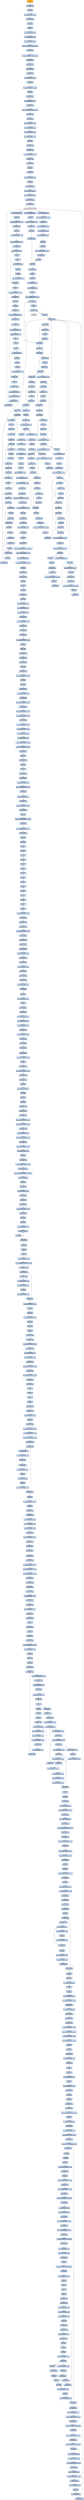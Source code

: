 digraph G {
node[shape=rectangle,style=filled,fillcolor=lightsteelblue,color=lightsteelblue]
bgcolor="transparent"
a0x00410000pushl_ebp[label="start\npushl %ebp",color="lightgrey",fillcolor="orange"];
a0x00410001call_0x00410006[label="0x00410001\ncall 0x00410006"];
a0x00410006popl_ebp[label="0x00410006\npopl %ebp"];
a0x00410007subl_0x6UINT8_ebp[label="0x00410007\nsubl $0x6<UINT8>, %ebp"];
a0x0041000amovl_ebp_eax[label="0x0041000a\nmovl %ebp, %eax"];
a0x0041000cpushl_ebp[label="0x0041000c\npushl %ebp"];
a0x0041000dpusha_[label="0x0041000d\npusha "];
a0x0041000emovl_ebp_0x2293ebp_[label="0x0041000e\nmovl %ebp, 0x2293(%ebp)"];
a0x00410014subl_0x226eebp__eax[label="0x00410014\nsubl 0x226e(%ebp), %eax"];
a0x0041001amovl_eax_0x1322ebp_[label="0x0041001a\nmovl %eax, 0x1322(%ebp)"];
a0x00410020cmpb_0x0UINT8_0x2423ebp_[label="0x00410020\ncmpb $0x0<UINT8>, 0x2423(%ebp)"];
a0x00410027jne_0x00410032[label="0x00410027\njne 0x00410032"];
a0x00410029movb_0x1UINT8_0x2423ebp_[label="0x00410029\nmovb $0x1<UINT8>, 0x2423(%ebp)"];
a0x00410030jmp_0x0041003d[label="0x00410030\njmp 0x0041003d"];
a0x0041003djmp_0x00410041[label="0x0041003d\njmp 0x00410041"];
a0x00410041movl_ebp_ebx[label="0x00410041\nmovl %ebp, %ebx"];
a0x00410043movw_ds_ax[label="0x00410043\nmovw %ds, %ax"];
a0x00410045testb_0x4UINT8_al[label="0x00410045\ntestb $0x4<UINT8>, %al"];
a0x00410047je_0x00410051[label="0x00410047\nje 0x00410051"];
a0x00410051addl_0xa51UINT32_ebx[label="0x00410051\naddl $0xa51<UINT32>, %ebx"];
a0x00410057call_ebx[label="0x00410057\ncall %ebx"];
a0x00410a51xorl_eax_eax[label="0x00410a51\nxorl %eax, %eax"];
a0x00410a53movl_0x2b8febp__ecx[label="0x00410a53\nmovl 0x2b8f(%ebp), %ecx"];
a0x00410a59xchgl_eax_ecx[label="0x00410a59\nxchgl %eax, %ecx"];
a0x00410a5amovl_0x25003a9UINT32_edx[label="0x00410a5a\nmovl $0x25003a9<UINT32>, %edx"];
a0x00410a5fmull_edx_eax[label="0x00410a5f\nmull %edx, %eax"];
a0x00410a61movb_cl_al[label="0x00410a61\nmovb %cl, %al"];
a0x00410a63shrl_0xdUINT8_eax[label="0x00410a63\nshrl $0xd<UINT8>, %eax"];
a0x00410a66movl_eax_0x2b8febp_[label="0x00410a66\nmovl %eax, 0x2b8f(%ebp)"];
a0x00410a6cmovl_0x2293ebp__ecx[label="0x00410a6c\nmovl 0x2293(%ebp), %ecx"];
a0x00410a72shrl_0x8UINT8_ecx[label="0x00410a72\nshrl $0x8<UINT8>, %ecx"];
a0x00410a75pushl_eax[label="0x00410a75\npushl %eax"];
a0x00410a76xorl_edx_edx[label="0x00410a76\nxorl %edx, %edx"];
a0x00410a78xorl_ebx_ebx[label="0x00410a78\nxorl %ebx, %ebx"];
a0x00410a7amovl_0x2UINT32_ebx[label="0x00410a7a\nmovl $0x2<UINT32>, %ebx"];
a0x00410a7fdivl_ebx_eax[label="0x00410a7f\ndivl %ebx, %eax"];
a0x00410a81orl_edx_edx[label="0x00410a81\norl %edx, %edx"];
a0x00410a83popl_eax[label="0x00410a83\npopl %eax"];
a0x00410a84je_0x00410a87[label="0x00410a84\nje 0x00410a87"];
a0x00410a87movl_eax_0x2adeebp_[label="0x00410a87\nmovl %eax, 0x2ade(%ebp)"];
a0x00410a8dret[label="0x00410a8d\nret"];
a0x00410059pushl_0x4UINT8[label="0x00410059\npushl $0x4<UINT8>"];
a0x0041005bpushl_0x1000UINT32[label="0x0041005b\npushl $0x1000<UINT32>"];
a0x00410060pushl_0x3000UINT32[label="0x00410060\npushl $0x3000<UINT32>"];
a0x00410065pushl_0x0UINT8[label="0x00410065\npushl $0x0<UINT8>"];
a0x00410067call_0x10fdebp_[label="0x00410067\ncall 0x10fd(%ebp)"];
VirtualAlloc_kernel32_dll[label="VirtualAlloc@kernel32.dll",color="lightgrey",fillcolor="lightgrey"];
a0x0041006dmovl_eax_0x2409ebp_[label="0x0041006d\nmovl %eax, 0x2409(%ebp)"];
a0x00410073pushl_eax[label="0x00410073\npushl %eax"];
a0x00410074movl_0xc08UINT32_eax[label="0x00410074\nmovl $0xc08<UINT32>, %eax"];
a0x00410079addl_ebp_eax[label="0x00410079\naddl %ebp, %eax"];
a0x0041007bcall_eax[label="0x0041007b\ncall %eax"];
a0x00410c08movb_0x11UINT8_al[label="0x00410c08\nmovb $0x11<UINT8>, %al"];
a0x00410c0amovl_0x47UINT32_ecx[label="0x00410c0a\nmovl $0x47<UINT32>, %ecx"];
a0x00410c0fmovl_ebp_ebx[label="0x00410c0f\nmovl %ebp, %ebx"];
a0x00410c11movb_0x7debx__dl[label="0x00410c11\nmovb 0x7d(%ebx), %dl"];
a0x00410c14nop_[label="0x00410c14\nnop "];
a0x00410c15nop_[label="0x00410c15\nnop "];
a0x00410c16movb_dl_0x7debx_[label="0x00410c16\nmovb %dl, 0x7d(%ebx)"];
a0x00410c19incl_ebx[label="0x00410c19\nincl %ebx"];
a0x00410c1adecl_ecx[label="0x00410c1a\ndecl %ecx"];
a0x00410c1bcmpl_0x0UINT8_ecx[label="0x00410c1b\ncmpl $0x0<UINT8>, %ecx"];
a0x00410c1ejne_0x00410c11[label="0x00410c1e\njne 0x00410c11"];
a0x00410c20ret[label="0x00410c20\nret"];
a0x0041007dmovl_0xc43UINT32_eax[label="0x0041007d\nmovl $0xc43<UINT32>, %eax"];
a0x00410082addl_ebp_eax[label="0x00410082\naddl %ebp, %eax"];
a0x00410084popl_ebx[label="0x00410084\npopl %ebx"];
a0x00410085call_eax[label="0x00410085\ncall %eax"];
a0x00410c43xorl_eax_eax[label="0x00410c43\nxorl %eax, %eax"];
a0x00410c45movl_0x13dUINT32_ecx[label="0x00410c45\nmovl $0x13d<UINT32>, %ecx"];
a0x00410c4amovl_ebp_ebx[label="0x00410c4a\nmovl %ebp, %ebx"];
a0x00410c4cxorl_edx_edx[label="0x00410c4c\nxorl %edx, %edx"];
a0x00410c4emovl_0x2409ebp__edi[label="0x00410c4e\nmovl 0x2409(%ebp), %edi"];
a0x00410c54movb_0xacbebx__dl[label="0x00410c54\nmovb 0xacb(%ebx), %dl"];
a0x00410c5anop_[label="0x00410c5a\nnop "];
a0x00410c5bnop_[label="0x00410c5b\nnop "];
a0x00410c5cnop_[label="0x00410c5c\nnop "];
a0x00410c5dmovb_dl_edieax_[label="0x00410c5d\nmovb %dl, (%edi,%eax)"];
a0x00410c60incl_ebx[label="0x00410c60\nincl %ebx"];
a0x00410c61incl_eax[label="0x00410c61\nincl %eax"];
a0x00410c62decl_ecx[label="0x00410c62\ndecl %ecx"];
a0x00410c63cmpl_0x0UINT8_ecx[label="0x00410c63\ncmpl $0x0<UINT8>, %ecx"];
a0x00410c66jne_0x00410c54[label="0x00410c66\njne 0x00410c54"];
a0x00410c68ret[label="0x00410c68\nret"];
a0x00410087pushl_0x4UINT8[label="0x00410087\npushl $0x4<UINT8>"];
a0x00410089pushl_0x1000UINT32[label="0x00410089\npushl $0x1000<UINT32>"];
a0x0041008epushl_0x3000UINT32[label="0x0041008e\npushl $0x3000<UINT32>"];
a0x00410093pushl_0x0UINT8[label="0x00410093\npushl $0x0<UINT8>"];
a0x00410095call_0x10fdebp_[label="0x00410095\ncall 0x10fd(%ebp)"];
a0x0041009bmovl_eax_0x2405ebp_[label="0x0041009b\nmovl %eax, 0x2405(%ebp)"];
a0x004100a1pushl_eax[label="0x004100a1\npushl %eax"];
a0x004100a2movl_0xc4UINT32_ebx[label="0x004100a2\nmovl $0xc4<UINT32>, %ebx"];
a0x004100a7addl_ebp_ebx[label="0x004100a7\naddl %ebp, %ebx"];
a0x004100a9pushl_ebx[label="0x004100a9\npushl %ebx"];
a0x004100aacall_0x2409ebp_[label="0x004100aa\ncall 0x2409(%ebp)"];
a0x03570000pushl_ebp[label="0x03570000\npushl %ebp"];
a0x03570001movl_esp_ebp[label="0x03570001\nmovl %esp, %ebp"];
a0x03570003pusha_[label="0x03570003\npusha "];
a0x03570004pushl_ebp[label="0x03570004\npushl %ebp"];
a0x03570005movl_0x8ebp__esi[label="0x03570005\nmovl 0x8(%ebp), %esi"];
a0x03570008movl_0xcebp__edi[label="0x03570008\nmovl 0xc(%ebp), %edi"];
a0x0357000bcld_[label="0x0357000b\ncld "];
a0x0357000cmovb_0xffffff80UINT8_dl[label="0x0357000c\nmovb $0xffffff80<UINT8>, %dl"];
a0x0357000emovb_esi__al[label="0x0357000e\nmovb (%esi), %al"];
a0x03570010incl_esi[label="0x03570010\nincl %esi"];
a0x03570011movb_al_edi_[label="0x03570011\nmovb %al, (%edi)"];
a0x03570013incl_edi[label="0x03570013\nincl %edi"];
a0x03570014addb_dl_dl[label="0x03570014\naddb %dl, %dl"];
a0x03570016jne_0x357001d[label="0x03570016\njne 0x357001d"];
a0x03570018movb_esi__dl[label="0x03570018\nmovb (%esi), %dl"];
a0x0357001aincl_esi[label="0x0357001a\nincl %esi"];
a0x0357001badcb_dl_dl[label="0x0357001b\nadcb %dl, %dl"];
a0x0357001djae_0x357000e[label="0x0357001d\njae 0x357000e"];
a0x0357001faddb_dl_dl[label="0x0357001f\naddb %dl, %dl"];
a0x03570021jne_0x3570028[label="0x03570021\njne 0x3570028"];
a0x03570028jae_0x3570074[label="0x03570028\njae 0x3570074"];
a0x0357002axorl_eax_eax[label="0x0357002a\nxorl %eax, %eax"];
a0x0357002caddb_dl_dl[label="0x0357002c\naddb %dl, %dl"];
a0x0357002ejne_0x3570035[label="0x0357002e\njne 0x3570035"];
a0x03570035jae_0x3570111[label="0x03570035\njae 0x3570111"];
a0x0357003baddb_dl_dl[label="0x0357003b\naddb %dl, %dl"];
a0x0357003djne_0x3570044[label="0x0357003d\njne 0x3570044"];
a0x0357003fmovb_esi__dl[label="0x0357003f\nmovb (%esi), %dl"];
a0x03570041incl_esi[label="0x03570041\nincl %esi"];
a0x03570042adcb_dl_dl[label="0x03570042\nadcb %dl, %dl"];
a0x03570044adcl_eax_eax[label="0x03570044\nadcl %eax, %eax"];
a0x03570046addb_dl_dl[label="0x03570046\naddb %dl, %dl"];
a0x03570048jne_0x357004f[label="0x03570048\njne 0x357004f"];
a0x0357004fadcl_eax_eax[label="0x0357004f\nadcl %eax, %eax"];
a0x03570051addb_dl_dl[label="0x03570051\naddb %dl, %dl"];
a0x03570053jne_0x357005a[label="0x03570053\njne 0x357005a"];
a0x0357005aadcl_eax_eax[label="0x0357005a\nadcl %eax, %eax"];
a0x0357005caddb_dl_dl[label="0x0357005c\naddb %dl, %dl"];
a0x0357005ejne_0x3570065[label="0x0357005e\njne 0x3570065"];
a0x03570065adcl_eax_eax[label="0x03570065\nadcl %eax, %eax"];
a0x03570067je_0x357006f[label="0x03570067\nje 0x357006f"];
a0x0357006fmovb_al_edi_[label="0x0357006f\nmovb %al, (%edi)"];
a0x03570071incl_edi[label="0x03570071\nincl %edi"];
a0x03570072jmp_0x3570014[label="0x03570072\njmp 0x3570014"];
a0x0357004amovb_esi__dl[label="0x0357004a\nmovb (%esi), %dl"];
a0x0357004cincl_esi[label="0x0357004c\nincl %esi"];
a0x0357004dadcb_dl_dl[label="0x0357004d\nadcb %dl, %dl"];
a0x03570055movb_esi__dl[label="0x03570055\nmovb (%esi), %dl"];
a0x03570057incl_esi[label="0x03570057\nincl %esi"];
a0x03570058adcb_dl_dl[label="0x03570058\nadcb %dl, %dl"];
a0x03570069pushl_edi[label="0x03570069\npushl %edi"];
a0x0357006asubl_eax_edi[label="0x0357006a\nsubl %eax, %edi"];
a0x0357006cmovb_edi__al[label="0x0357006c\nmovb (%edi), %al"];
a0x0357006epopl_edi[label="0x0357006e\npopl %edi"];
a0x03570060movb_esi__dl[label="0x03570060\nmovb (%esi), %dl"];
a0x03570062incl_esi[label="0x03570062\nincl %esi"];
a0x03570063adcb_dl_dl[label="0x03570063\nadcb %dl, %dl"];
a0x03570111movb_esi__al[label="0x03570111\nmovb (%esi), %al"];
a0x03570113incl_esi[label="0x03570113\nincl %esi"];
a0x03570114xorl_ecx_ecx[label="0x03570114\nxorl %ecx, %ecx"];
a0x03570116shrb_0x1UINT8_al[label="0x03570116\nshrb $0x1<UINT8>, %al"];
a0x03570119je_0x357012d[label="0x03570119\nje 0x357012d"];
a0x0357011badcl_0x2UINT8_ecx[label="0x0357011b\nadcl $0x2<UINT8>, %ecx"];
a0x0357011emovl_eax_ebp[label="0x0357011e\nmovl %eax, %ebp"];
a0x03570120pushl_esi[label="0x03570120\npushl %esi"];
a0x03570121movl_edi_esi[label="0x03570121\nmovl %edi, %esi"];
a0x03570123subl_eax_esi[label="0x03570123\nsubl %eax, %esi"];
a0x03570125repz_movsb_ds_esi__es_edi_[label="0x03570125\nrepz movsb %ds:(%esi), %es:(%edi)"];
a0x03570127popl_esi[label="0x03570127\npopl %esi"];
a0x03570128jmp_0x3570014[label="0x03570128\njmp 0x3570014"];
a0x03570030movb_esi__dl[label="0x03570030\nmovb (%esi), %dl"];
a0x03570032incl_esi[label="0x03570032\nincl %esi"];
a0x03570033adcb_dl_dl[label="0x03570033\nadcb %dl, %dl"];
a0x03570023movb_esi__dl[label="0x03570023\nmovb (%esi), %dl"];
a0x03570025incl_esi[label="0x03570025\nincl %esi"];
a0x03570026adcb_dl_dl[label="0x03570026\nadcb %dl, %dl"];
a0x03570074movl_0x1UINT32_eax[label="0x03570074\nmovl $0x1<UINT32>, %eax"];
a0x03570079addb_dl_dl[label="0x03570079\naddb %dl, %dl"];
a0x0357007bjne_0x3570082[label="0x0357007b\njne 0x3570082"];
a0x03570082adcl_eax_eax[label="0x03570082\nadcl %eax, %eax"];
a0x03570084addb_dl_dl[label="0x03570084\naddb %dl, %dl"];
a0x03570086jne_0x357008d[label="0x03570086\njne 0x357008d"];
a0x0357008djb_0x3570079[label="0x0357008d\njb 0x3570079"];
a0x0357008fsubl_0x2UINT8_eax[label="0x0357008f\nsubl $0x2<UINT8>, %eax"];
a0x03570092jne_0x35700bc[label="0x03570092\njne 0x35700bc"];
a0x03570094movl_0x1UINT32_ecx[label="0x03570094\nmovl $0x1<UINT32>, %ecx"];
a0x03570099addb_dl_dl[label="0x03570099\naddb %dl, %dl"];
a0x0357009bjne_0x35700a2[label="0x0357009b\njne 0x35700a2"];
a0x035700a2adcl_ecx_ecx[label="0x035700a2\nadcl %ecx, %ecx"];
a0x035700a4addb_dl_dl[label="0x035700a4\naddb %dl, %dl"];
a0x035700a6jne_0x35700ad[label="0x035700a6\njne 0x35700ad"];
a0x035700adjb_0x3570099[label="0x035700ad\njb 0x3570099"];
a0x035700afpushl_esi[label="0x035700af\npushl %esi"];
a0x035700b0movl_edi_esi[label="0x035700b0\nmovl %edi, %esi"];
a0x035700b2subl_ebp_esi[label="0x035700b2\nsubl %ebp, %esi"];
a0x035700b4repz_movsb_ds_esi__es_edi_[label="0x035700b4\nrepz movsb %ds:(%esi), %es:(%edi)"];
a0x035700b6popl_esi[label="0x035700b6\npopl %esi"];
a0x035700b7jmp_0x3570014[label="0x035700b7\njmp 0x3570014"];
a0x035700bcdecl_eax[label="0x035700bc\ndecl %eax"];
a0x035700bdshll_0x8UINT8_eax[label="0x035700bd\nshll $0x8<UINT8>, %eax"];
a0x035700c0movb_esi__al[label="0x035700c0\nmovb (%esi), %al"];
a0x035700c2incl_esi[label="0x035700c2\nincl %esi"];
a0x035700c3movl_eax_ebp[label="0x035700c3\nmovl %eax, %ebp"];
a0x035700c5movl_0x1UINT32_ecx[label="0x035700c5\nmovl $0x1<UINT32>, %ecx"];
a0x035700caaddb_dl_dl[label="0x035700ca\naddb %dl, %dl"];
a0x035700ccjne_0x35700d3[label="0x035700cc\njne 0x35700d3"];
a0x035700cemovb_esi__dl[label="0x035700ce\nmovb (%esi), %dl"];
a0x035700d0incl_esi[label="0x035700d0\nincl %esi"];
a0x035700d1adcb_dl_dl[label="0x035700d1\nadcb %dl, %dl"];
a0x035700d3adcl_ecx_ecx[label="0x035700d3\nadcl %ecx, %ecx"];
a0x035700d5addb_dl_dl[label="0x035700d5\naddb %dl, %dl"];
a0x035700d7jne_0x35700de[label="0x035700d7\njne 0x35700de"];
a0x035700dejb_0x35700ca[label="0x035700de\njb 0x35700ca"];
a0x035700e0cmpl_0x7d00UINT32_eax[label="0x035700e0\ncmpl $0x7d00<UINT32>, %eax"];
a0x035700e5jae_0x3570101[label="0x035700e5\njae 0x3570101"];
a0x035700e7cmpl_0x500UINT32_eax[label="0x035700e7\ncmpl $0x500<UINT32>, %eax"];
a0x035700ecjb_0x35700fc[label="0x035700ec\njb 0x35700fc"];
a0x035700fccmpl_0x7fUINT8_eax[label="0x035700fc\ncmpl $0x7f<UINT8>, %eax"];
a0x035700ffja_0x3570104[label="0x035700ff\nja 0x3570104"];
a0x03570101addl_0x2UINT8_ecx[label="0x03570101\naddl $0x2<UINT8>, %ecx"];
a0x03570104pushl_esi[label="0x03570104\npushl %esi"];
a0x03570105movl_edi_esi[label="0x03570105\nmovl %edi, %esi"];
a0x03570107subl_eax_esi[label="0x03570107\nsubl %eax, %esi"];
a0x03570109repz_movsb_ds_esi__es_edi_[label="0x03570109\nrepz movsb %ds:(%esi), %es:(%edi)"];
a0x0357010bpopl_esi[label="0x0357010b\npopl %esi"];
a0x0357010cjmp_0x3570014[label="0x0357010c\njmp 0x3570014"];
a0x0357007dmovb_esi__dl[label="0x0357007d\nmovb (%esi), %dl"];
a0x0357007fincl_esi[label="0x0357007f\nincl %esi"];
a0x03570080adcb_dl_dl[label="0x03570080\nadcb %dl, %dl"];
a0x03570088movb_esi__dl[label="0x03570088\nmovb (%esi), %dl"];
a0x0357008aincl_esi[label="0x0357008a\nincl %esi"];
a0x0357008badcb_dl_dl[label="0x0357008b\nadcb %dl, %dl"];
a0x035700a8movb_esi__dl[label="0x035700a8\nmovb (%esi), %dl"];
a0x035700aaincl_esi[label="0x035700aa\nincl %esi"];
a0x035700abadcb_dl_dl[label="0x035700ab\nadcb %dl, %dl"];
a0x035700d9movb_esi__dl[label="0x035700d9\nmovb (%esi), %dl"];
a0x035700dbincl_esi[label="0x035700db\nincl %esi"];
a0x035700dcadcb_dl_dl[label="0x035700dc\nadcb %dl, %dl"];
a0x0357009dmovb_esi__dl[label="0x0357009d\nmovb (%esi), %dl"];
a0x0357009fincl_esi[label="0x0357009f\nincl %esi"];
a0x035700a0adcb_dl_dl[label="0x035700a0\nadcb %dl, %dl"];
a0x035700eeincl_ecx[label="0x035700ee\nincl %ecx"];
a0x035700efpushl_esi[label="0x035700ef\npushl %esi"];
a0x035700f0movl_edi_esi[label="0x035700f0\nmovl %edi, %esi"];
a0x035700f2subl_eax_esi[label="0x035700f2\nsubl %eax, %esi"];
a0x035700f4repz_movsb_ds_esi__es_edi_[label="0x035700f4\nrepz movsb %ds:(%esi), %es:(%edi)"];
a0x035700f6popl_esi[label="0x035700f6\npopl %esi"];
a0x035700f7jmp_0x3570014[label="0x035700f7\njmp 0x3570014"];
a0x0357012dpopl_ebp[label="0x0357012d\npopl %ebp"];
a0x0357012esubl_0xcebp__edi[label="0x0357012e\nsubl 0xc(%ebp), %edi"];
a0x03570131movl_edi__4ebp_[label="0x03570131\nmovl %edi, -4(%ebp)"];
a0x03570134movl_esi__8ebp_[label="0x03570134\nmovl %esi, -8(%ebp)"];
a0x03570137movl_esi_0xcebp_[label="0x03570137\nmovl %esi, 0xc(%ebp)"];
a0x0357013apopa_[label="0x0357013a\npopa "];
a0x0357013bpopl_ebp[label="0x0357013b\npopl %ebp"];
a0x0357013cret[label="0x0357013c\nret"];
a0x004100b0addl_0x8UINT8_esp[label="0x004100b0\naddl $0x8<UINT8>, %esp"];
a0x004100b3movl_0x2405ebp__esi[label="0x004100b3\nmovl 0x2405(%ebp), %esi"];
a0x004100b9movl_0xc4UINT32_edi[label="0x004100b9\nmovl $0xc4<UINT32>, %edi"];
a0x004100beaddl_ebp_edi[label="0x004100be\naddl %ebp, %edi"];
a0x004100c0movl_eax_ecx[label="0x004100c0\nmovl %eax, %ecx"];
a0x004100c2repz_movsb_ds_esi__es_edi_[label="0x004100c2\nrepz movsb %ds:(%esi), %es:(%edi)"];
a0x004100c4movl_ebp_edx[label="0x004100c4\nmovl %ebp, %edx"];
a0x004100c6addl_0x8f3UINT32_edx[label="0x004100c6\naddl $0x8f3<UINT32>, %edx"];
a0x004100ccpushl_edx[label="0x004100cc\npushl %edx"];
a0x004100cdxorl_eax_eax[label="0x004100cd\nxorl %eax, %eax"];
a0x004100cfmovw_ds_ax[label="0x004100cf\nmovw %ds, %ax"];
a0x004100d1testb_0x4UINT8_al[label="0x004100d1\ntestb $0x4<UINT8>, %al"];
a0x004100d3je_0x004100dd[label="0x004100d3\nje 0x004100dd"];
a0x004100ddrdtsc_[label="0x004100dd\nrdtsc "];
a0x004100dfxorl_edx_edx[label="0x004100df\nxorl %edx, %edx"];
a0x004100e1imull_0x19660dUINT32_eax_eax[label="0x004100e1\nimull $0x19660d<UINT32>, %eax, %eax"];
a0x004100e7addl_0x10dcdUINT32_eax[label="0x004100e7\naddl $0x10dcd<UINT32>, %eax"];
a0x004100ecmovl_eax_0x2b8febp_[label="0x004100ec\nmovl %eax, 0x2b8f(%ebp)"];
a0x004100f2movl_0x23456UINT32_ebx[label="0x004100f2\nmovl $0x23456<UINT32>, %ebx"];
a0x004100f7incl_ebx[label="0x004100f7\nincl %ebx"];
a0x004100f8divl_ebx_eax[label="0x004100f8\ndivl %ebx, %eax"];
a0x004100famovl_edx_eax[label="0x004100fa\nmovl %edx, %eax"];
a0x004100fcpopl_edx[label="0x004100fc\npopl %edx"];
a0x004100fdnop_[label="0x004100fd\nnop "];
a0x004100fecall_edx[label="0x004100fe\ncall %edx"];
a0x004108f3movl_ebp_ebx[label="0x004108f3\nmovl %ebp, %ebx"];
a0x004108f5pushl_eax[label="0x004108f5\npushl %eax"];
a0x004108f6movl_0x2adeebp__eax[label="0x004108f6\nmovl 0x2ade(%ebp), %eax"];
a0x004108fcmovl_0x2293ebp__ecx[label="0x004108fc\nmovl 0x2293(%ebp), %ecx"];
a0x00410902shrl_0x8UINT8_ecx[label="0x00410902\nshrl $0x8<UINT8>, %ecx"];
a0x00410905xorl_edx_edx[label="0x00410905\nxorl %edx, %edx"];
a0x00410907movl_0x2UINT32_ecx[label="0x00410907\nmovl $0x2<UINT32>, %ecx"];
a0x0041090cdivl_ecx_eax[label="0x0041090c\ndivl %ecx, %eax"];
a0x0041090eorl_edx_edx[label="0x0041090e\norl %edx, %edx"];
a0x00410910jne_0x0041091e[label="0x00410910\njne 0x0041091e"];
a0x00410912addl_0x9b8UINT32_ebx[label="0x00410912\naddl $0x9b8<UINT32>, %ebx"];
a0x00410918call_ebx[label="0x00410918\ncall %ebx"];
a0x004109b8pushl_ebp[label="0x004109b8\npushl %ebp"];
a0x004109b9movl_ebp_edx[label="0x004109b9\nmovl %ebp, %edx"];
a0x004109bbmovl_ebp_ecx[label="0x004109bb\nmovl %ebp, %ecx"];
a0x004109bdmovl_esp_ebp[label="0x004109bd\nmovl %esp, %ebp"];
a0x004109bfpushl_ebp[label="0x004109bf\npushl %ebp"];
a0x004109c0movl_ebp_ebx[label="0x004109c0\nmovl %ebp, %ebx"];
a0x004109c2addl_0x9d8UINT32_eax[label="0x004109c2\naddl $0x9d8<UINT32>, %eax"];
a0x004109c7pushl_eax[label="0x004109c7\npushl %eax"];
a0x004109c8pushl_fs_0[label="0x004109c8\npushl %fs:0"];
a0x004109cemovl_esp_fs_0[label="0x004109ce\nmovl %esp, %fs:0"];
a0x004109d4movb_0x43UINT8_ah[label="0x004109d4\nmovb $0x43<UINT8>, %ah"];
a0x004109d6jmp_0x004109df[label="0x004109d6\njmp 0x004109df"];
a0x004109dfaddl_0x2accUINT32_ecx[label="0x004109df\naddl $0x2acc<UINT32>, %ecx"];
a0x004109e5movl_edi_ecx_[label="0x004109e5\nmovl %edi, (%ecx)"];
a0x004109e7subl_0x2accUINT32_ecx[label="0x004109e7\nsubl $0x2acc<UINT32>, %ecx"];
a0x004109edaddl_0x964UINT32_ecx[label="0x004109ed\naddl $0x964<UINT32>, %ecx"];
a0x004109f3movl_ecx_edi[label="0x004109f3\nmovl %ecx, %edi"];
a0x004109f5movl_0x14UINT32_ecx[label="0x004109f5\nmovl $0x14<UINT32>, %ecx"];
a0x004109famovl_0x90UINT32_eax[label="0x004109fa\nmovl $0x90<UINT32>, %eax"];
a0x004109ffrepz_stosb_al_es_edi_[label="0x004109ff\nrepz stosb %al, %es:(%edi)"];
a0x00410a01subl_0x5UINT8_edi[label="0x00410a01\nsubl $0x5<UINT8>, %edi"];
a0x00410a04movl_0x10beUINT32_edi_[label="0x00410a04\nmovl $0x10be<UINT32>, (%edi)"];
a0x00410a0amovb_0x0UINT8_0x4edi_[label="0x00410a0a\nmovb $0x0<UINT8>, 0x4(%edi)"];
a0x00410a0ejmp_0x00410a47[label="0x00410a0e\njmp 0x00410a47"];
a0x00410a47popl_fs_0[label="0x00410a47\npopl %fs:0"];
a0x00410a4dmovl_ebp_esp[label="0x00410a4d\nmovl %ebp, %esp"];
a0x00410a4fpopl_ebp[label="0x00410a4f\npopl %ebp"];
a0x00410a50ret[label="0x00410a50\nret"];
a0x0041091amovl_eax_ebx[label="0x0041091a\nmovl %eax, %ebx"];
a0x0041091cjmp_0x00410944[label="0x0041091c\njmp 0x00410944"];
a0x00410944cmpl_0x1eUINT8_esi[label="0x00410944\ncmpl $0x1e<UINT8>, %esi"];
a0x00410947movb_0xffffff90UINT8_al[label="0x00410947\nmovb $0xffffff90<UINT8>, %al"];
a0x00410949je_0x0041094d[label="0x00410949\nje 0x0041094d"];
a0x0041094baddb_0x5bUINT8_al[label="0x0041094b\naddb $0x5b<UINT8>, %al"];
a0x0041094dmovl_ebp_ebx[label="0x0041094d\nmovl %ebp, %ebx"];
a0x0041094faddl_0x100UINT32_ebx[label="0x0041094f\naddl $0x100<UINT32>, %ebx"];
a0x00410955movb_al_ebx_[label="0x00410955\nmovb %al, (%ebx)"];
a0x00410957incl_ebx[label="0x00410957\nincl %ebx"];
a0x00410958cmpb_0xffffff90UINT8__1ebx_[label="0x00410958\ncmpb $0xffffff90<UINT8>, -1(%ebx)"];
a0x0041095cje_0x00410960[label="0x0041095c\nje 0x00410960"];
a0x0041095esubb_0xffffffe6UINT8_al[label="0x0041095e\nsubb $0xffffffe6<UINT8>, %al"];
a0x00410960movb_al_ebx_[label="0x00410960\nmovb %al, (%ebx)"];
a0x00410962popl_esi[label="0x00410962\npopl %esi"];
a0x00410963popl_ebx[label="0x00410963\npopl %ebx"];
a0x00410964nop_[label="0x00410964\nnop "];
a0x00410965nop_[label="0x00410965\nnop "];
a0x00410966nop_[label="0x00410966\nnop "];
a0x00410967nop_[label="0x00410967\nnop "];
a0x00410968nop_[label="0x00410968\nnop "];
a0x00410969nop_[label="0x00410969\nnop "];
a0x0041096anop_[label="0x0041096a\nnop "];
a0x0041096bnop_[label="0x0041096b\nnop "];
a0x0041096cnop_[label="0x0041096c\nnop "];
a0x0041096dnop_[label="0x0041096d\nnop "];
a0x0041096enop_[label="0x0041096e\nnop "];
a0x0041096fnop_[label="0x0041096f\nnop "];
a0x00410970nop_[label="0x00410970\nnop "];
a0x00410971nop_[label="0x00410971\nnop "];
a0x00410972nop_[label="0x00410972\nnop "];
a0x00410973movl_0x10UINT32_esi[label="0x00410973\nmovl $0x10<UINT32>, %esi"];
a0x00410978movl_esi_ebx[label="0x00410978\nmovl %esi, %ebx"];
a0x0041097amovl_ebx_edx[label="0x0041097a\nmovl %ebx, %edx"];
a0x0041097cmovl_ebp_ebx[label="0x0041097c\nmovl %ebp, %ebx"];
a0x0041097eaddl_0x9adUINT32_ebx[label="0x0041097e\naddl $0x9ad<UINT32>, %ebx"];
a0x00410984xorl_eax_eax[label="0x00410984\nxorl %eax, %eax"];
a0x00410986movb_ebx__al[label="0x00410986\nmovb (%ebx), %al"];
a0x00410988addl_esi_eax[label="0x00410988\naddl %esi, %eax"];
a0x0041098amovb_al_ebx_[label="0x0041098a\nmovb %al, (%ebx)"];
a0x0041098caddl_0x4UINT8_ebx[label="0x0041098c\naddl $0x4<UINT8>, %ebx"];
a0x0041098fmovb_ebx__al[label="0x0041098f\nmovb (%ebx), %al"];
a0x00410991movl_edx_esi[label="0x00410991\nmovl %edx, %esi"];
a0x00410993shll_0x2UINT8_esi[label="0x00410993\nshll $0x2<UINT8>, %esi"];
a0x00410996addl_esi_eax[label="0x00410996\naddl %esi, %eax"];
a0x00410998movb_al_ebx_[label="0x00410998\nmovb %al, (%ebx)"];
a0x0041099amovw_ds_ax[label="0x0041099a\nmovw %ds, %ax"];
a0x0041099ctestb_0x4UINT8_al[label="0x0041099c\ntestb $0x4<UINT8>, %al"];
a0x0041099eje_0x004109a2[label="0x0041099e\nje 0x004109a2"];
a0x004109a2popl_eax[label="0x004109a2\npopl %eax"];
a0x004109a3subl_0x8UINT8_esp[label="0x004109a3\nsubl $0x8<UINT8>, %esp"];
a0x004109a6ret[label="0x004109a6\nret"];
a0x00410100jmp_0x00410107[label="0x00410100\njmp 0x00410107"];
a0x00410107call_0x00410728[label="0x00410107\ncall 0x00410728"];
a0x00410728movl_0x2adeebp__eax[label="0x00410728\nmovl 0x2ade(%ebp), %eax"];
a0x0041072emovl_0x2293ebp__ecx[label="0x0041072e\nmovl 0x2293(%ebp), %ecx"];
a0x00410734shrl_0x8UINT8_ecx[label="0x00410734\nshrl $0x8<UINT8>, %ecx"];
a0x00410737xorl_edx_edx[label="0x00410737\nxorl %edx, %edx"];
a0x00410739movl_0x2UINT32_ecx[label="0x00410739\nmovl $0x2<UINT32>, %ecx"];
a0x0041073edivl_ecx_eax[label="0x0041073e\ndivl %ecx, %eax"];
a0x00410740orl_edx_edx[label="0x00410740\norl %edx, %edx"];
a0x00410742jne_0x00410746[label="0x00410742\njne 0x00410746"];
a0x00410744jmp_0x0041076d[label="0x00410744\njmp 0x0041076d"];
a0x0041076dmovl_0x10UINT32_esi[label="0x0041076d\nmovl $0x10<UINT32>, %esi"];
a0x00410772ret[label="0x00410772\nret"];
a0x0041010cmovl_ebp_ebx[label="0x0041010c\nmovl %ebp, %ebx"];
a0x0041010eaddl_0x2ac6UINT32_ebx[label="0x0041010e\naddl $0x2ac6<UINT32>, %ebx"];
a0x00410114movl_ebx__ebx[label="0x00410114\nmovl (%ebx), %ebx"];
a0x00410116mull_ebx_eax[label="0x00410116\nmull %ebx, %eax"];
a0x00410118incl_eax[label="0x00410118\nincl %eax"];
a0x00410119movl_eax_0x23c8ebp_[label="0x00410119\nmovl %eax, 0x23c8(%ebp)"];
a0x0041011fpushl_ebp[label="0x0041011f\npushl %ebp"];
a0x00410120pushl_eax[label="0x00410120\npushl %eax"];
a0x00410121pushl_esi[label="0x00410121\npushl %esi"];
a0x00410122movl_ebp_ebx[label="0x00410122\nmovl %ebp, %ebx"];
a0x00410124movl_ebx_edx[label="0x00410124\nmovl %ebx, %edx"];
a0x00410126movl_ebx_edi[label="0x00410126\nmovl %ebx, %edi"];
a0x00410128addl_0x2c85UINT32_edx[label="0x00410128\naddl $0x2c85<UINT32>, %edx"];
a0x0041012eaddl_0x2c81UINT32_ebx[label="0x0041012e\naddl $0x2c81<UINT32>, %ebx"];
a0x00410134movl_ebx__ebx[label="0x00410134\nmovl (%ebx), %ebx"];
a0x00410136subl_0x3UINT8_ebx[label="0x00410136\nsubl $0x3<UINT8>, %ebx"];
a0x00410139addl_0x2cc6UINT32_edi[label="0x00410139\naddl $0x2cc6<UINT32>, %edi"];
a0x0041013fmovl_ebp_esi[label="0x0041013f\nmovl %ebp, %esi"];
a0x00410141addl_0x141UINT32_esi[label="0x00410141\naddl $0x141<UINT32>, %esi"];
a0x00410147addl_0x3eUINT8_esi[label="0x00410147\naddl $0x3e<UINT8>, %esi"];
a0x0041014apopl_eax[label="0x0041014a\npopl %eax"];
a0x0041014baddl_eax_esi[label="0x0041014b\naddl %eax, %esi"];
a0x0041014dmovb_0xffffffb9UINT8_esi_[label="0x0041014d\nmovb $0xffffffb9<UINT8>, (%esi)"];
a0x00410150movl_ebx_0x1esi_[label="0x00410150\nmovl %ebx, 0x1(%esi)"];
a0x00410153movl_0xef815759UINT32_0x5esi_[label="0x00410153\nmovl $0xef815759<UINT32>, 0x5(%esi)"];
a0x0041015amovl_ebx_0x9esi_[label="0x0041015a\nmovl %ebx, 0x9(%esi)"];
a0x0041015dpopl_eax[label="0x0041015d\npopl %eax"];
a0x0041015eaddb_al_ah[label="0x0041015e\naddb %al, %ah"];
a0x00410160shrl_0x8UINT8_eax[label="0x00410160\nshrl $0x8<UINT8>, %eax"];
a0x00410163xorl_ecx_ecx[label="0x00410163\nxorl %ecx, %ecx"];
a0x00410165movb_al_cl[label="0x00410165\nmovb %al, %cl"];
a0x00410167addl_ecx_edi[label="0x00410167\naddl %ecx, %edi"];
a0x00410169addl_0x300UINT32_edi[label="0x00410169\naddl $0x300<UINT32>, %edi"];
a0x0041016fcall_0x004106cd[label="0x0041016f\ncall 0x004106cd"];
a0x004106cdpushl_edi[label="0x004106cd\npushl %edi"];
a0x004106cepushl_ebx[label="0x004106ce\npushl %ebx"];
a0x004106cfmovb_0x0UINT8_al[label="0x004106cf\nmovb $0x0<UINT8>, %al"];
a0x004106d1stosb_al_es_edi_[label="0x004106d1\nstosb %al, %es:(%edi)"];
a0x004106d2decl_ebx[label="0x004106d2\ndecl %ebx"];
a0x004106d3jne_0x004106d1[label="0x004106d3\njne 0x004106d1"];
a0x004106d5popl_ebx[label="0x004106d5\npopl %ebx"];
a0x004106d6popl_edi[label="0x004106d6\npopl %edi"];
a0x004106d7ret[label="0x004106d7\nret"];
a0x00410174addl_0x6dUINT8_esi[label="0x00410174\naddl $0x6d<UINT8>, %esi"];
a0x00410177movw_0xffffe981UINT16_esi_[label="0x00410177\nmovw $0xffffe981<UINT16>, (%esi)"];
a0x0041017cmovl_ebx_0x2esi_[label="0x0041017c\nmovl %ebx, 0x2(%esi)"];
a0x0041017fmovb_edx__cl[label="0x0041017f\nmovb (%edx), %cl"];
a0x00410181movb_cl_edi_[label="0x00410181\nmovb %cl, (%edi)"];
a0x00410183addl_0x1UINT8_edx[label="0x00410183\naddl $0x1<UINT8>, %edx"];
a0x00410186addl_0x1UINT8_edi[label="0x00410186\naddl $0x1<UINT8>, %edi"];
a0x00410189decl_ebx[label="0x00410189\ndecl %ebx"];
a0x0041018acmpl_0x0UINT8_ebx[label="0x0041018a\ncmpl $0x0<UINT8>, %ebx"];
a0x0041018djg_0x0041017f[label="0x0041018d\njg 0x0041017f"];
a0x0041018fmovl_0x42UINT32_ecx[label="0x0041018f\nmovl $0x42<UINT32>, %ecx"];
a0x00410194popl_ecx[label="0x00410194\npopl %ecx"];
a0x00410195pushl_edi[label="0x00410195\npushl %edi"];
a0x00410196subl_0x42UINT32_edi[label="0x00410196\nsubl $0x42<UINT32>, %edi"];
a0x0041019cpushl_ebp[label="0x0041019c\npushl %ebp"];
a0x0041019dpopl_edx[label="0x0041019d\npopl %edx"];
a0x0041019epopl_edi[label="0x0041019e\npopl %edi"];
a0x0041019fmovl_edx_ebx[label="0x0041019f\nmovl %edx, %ebx"];
a0x004101a1movl_edx_ebp[label="0x004101a1\nmovl %edx, %ebp"];
a0x004101a3addl_0x23c8UINT32_ebx[label="0x004101a3\naddl $0x23c8<UINT32>, %ebx"];
a0x004101a9movl_ebx__ebx[label="0x004101a9\nmovl (%ebx), %ebx"];
a0x004101abroll_0xcUINT8_ebx[label="0x004101ab\nroll $0xc<UINT8>, %ebx"];
a0x004101aeshrl_0x8UINT8_ebx[label="0x004101ae\nshrl $0x8<UINT8>, %ebx"];
a0x004101b1movl_edx_esi[label="0x004101b1\nmovl %edx, %esi"];
a0x004101b3addl_0x1240UINT32_esi[label="0x004101b3\naddl $0x1240<UINT32>, %esi"];
a0x004101b9movl_ebp_eax[label="0x004101b9\nmovl %ebp, %eax"];
a0x004101bbaddl_0x1bbUINT32_eax[label="0x004101bb\naddl $0x1bb<UINT32>, %eax"];
a0x004101c0jmp_0x004101c2[label="0x004101c0\njmp 0x004101c2"];
a0x004101c2jmp_0x004101c4[label="0x004101c2\njmp 0x004101c4"];
a0x004101c4nop_[label="0x004101c4\nnop "];
a0x004101c5nop_[label="0x004101c5\nnop "];
a0x004101c6nop_[label="0x004101c6\nnop "];
a0x004101c7nop_[label="0x004101c7\nnop "];
a0x004101c8jmp_0x004101cc[label="0x004101c8\njmp 0x004101cc"];
a0x004101ccxorl_ecx_ecx[label="0x004101cc\nxorl %ecx, %ecx"];
a0x004101cemovb_0x0UINT8_cl[label="0x004101ce\nmovb $0x0<UINT8>, %cl"];
a0x004101d0pushl_edi[label="0x004101d0\npushl %edi"];
a0x004101d1addl_ecx_edi[label="0x004101d1\naddl %ecx, %edi"];
a0x004101d3addl_0x100UINT32_edi[label="0x004101d3\naddl $0x100<UINT32>, %edi"];
a0x004101d9movl_0x97UINT32_ecx[label="0x004101d9\nmovl $0x97<UINT32>, %ecx"];
a0x004101deaddl_0x2ad4UINT32_edx[label="0x004101de\naddl $0x2ad4<UINT32>, %edx"];
a0x004101e4movl_edi_edx_[label="0x004101e4\nmovl %edi, (%edx)"];
a0x004101e6xorl_eax_eax[label="0x004101e6\nxorl %eax, %eax"];
a0x004101e8lodsb_ds_esi__al[label="0x004101e8\nlodsb %ds:(%esi), %al"];
a0x004101e9cmpl_0x0UINT8_eax[label="0x004101e9\ncmpl $0x0<UINT8>, %eax"];
a0x004101ecjne_0x004101f3[label="0x004101ec\njne 0x004101f3"];
a0x004101eemull_ebx_eax[label="0x004101ee\nmull %ebx, %eax"];
a0x004101f0shrl_0xfUINT8_eax[label="0x004101f0\nshrl $0xf<UINT8>, %eax"];
a0x004101f3incl_eax[label="0x004101f3\nincl %eax"];
a0x004101f4stosb_al_es_edi_[label="0x004101f4\nstosb %al, %es:(%edi)"];
a0x004101f5decl_ecx[label="0x004101f5\ndecl %ecx"];
a0x004101f6cmpl_0x0UINT8_ecx[label="0x004101f6\ncmpl $0x0<UINT8>, %ecx"];
a0x004101f9jne_0x004101e6[label="0x004101f9\njne 0x004101e6"];
a0x004101fbpopl_ecx[label="0x004101fb\npopl %ecx"];
a0x004101fcsubl_0x42UINT32_ecx[label="0x004101fc\nsubl $0x42<UINT32>, %ecx"];
a0x00410202pushl_ecx[label="0x00410202\npushl %ecx"];
a0x00410203call_0x0041085f[label="0x00410203\ncall 0x0041085f"];
a0x0041085fmovl_ebp_ebx[label="0x0041085f\nmovl %ebp, %ebx"];
a0x00410861movl_0x2adeebp__eax[label="0x00410861\nmovl 0x2ade(%ebp), %eax"];
a0x00410867movl_0x2293ebp__ecx[label="0x00410867\nmovl 0x2293(%ebp), %ecx"];
a0x0041086dshrl_0x8UINT8_ecx[label="0x0041086d\nshrl $0x8<UINT8>, %ecx"];
a0x00410870xorl_edx_edx[label="0x00410870\nxorl %edx, %edx"];
a0x00410872movl_0x2UINT32_ecx[label="0x00410872\nmovl $0x2<UINT32>, %ecx"];
a0x00410877divl_ecx_eax[label="0x00410877\ndivl %ecx, %eax"];
a0x00410879orl_edx_edx[label="0x00410879\norl %edx, %edx"];
a0x0041087bjne_0x0041087f[label="0x0041087b\njne 0x0041087f"];
a0x0041087djmp_0x004108ca[label="0x0041087d\njmp 0x004108ca"];
a0x004108camovl_ebp_ebx[label="0x004108ca\nmovl %ebp, %ebx"];
a0x004108ccmovl_0x10UINT32_esi[label="0x004108cc\nmovl $0x10<UINT32>, %esi"];
a0x004108d1movl_0x10UINT32_edx[label="0x004108d1\nmovl $0x10<UINT32>, %edx"];
a0x004108d6addl_0x7bdUINT32_ebx[label="0x004108d6\naddl $0x7bd<UINT32>, %ebx"];
a0x004108dcxorl_eax_eax[label="0x004108dc\nxorl %eax, %eax"];
a0x004108demovb_ebx__al[label="0x004108de\nmovb (%ebx), %al"];
a0x004108e0addl_esi_eax[label="0x004108e0\naddl %esi, %eax"];
a0x004108e2movb_al_ebx_[label="0x004108e2\nmovb %al, (%ebx)"];
a0x004108e4addl_0x4UINT8_ebx[label="0x004108e4\naddl $0x4<UINT8>, %ebx"];
a0x004108e7movb_ebx__al[label="0x004108e7\nmovb (%ebx), %al"];
a0x004108e9movl_edx_esi[label="0x004108e9\nmovl %edx, %esi"];
a0x004108ebshll_0x2UINT8_esi[label="0x004108eb\nshll $0x2<UINT8>, %esi"];
a0x004108eeaddl_esi_eax[label="0x004108ee\naddl %esi, %eax"];
a0x004108f0movb_al_ebx_[label="0x004108f0\nmovb %al, (%ebx)"];
a0x004108f2ret[label="0x004108f2\nret"];
a0x00410208xorl_eax_eax[label="0x00410208\nxorl %eax, %eax"];
a0x0041020apopl_ecx[label="0x0041020a\npopl %ecx"];
a0x0041020bmovb_cl_al[label="0x0041020b\nmovb %cl, %al"];
a0x0041020dmovl_ebp_ebx[label="0x0041020d\nmovl %ebp, %ebx"];
a0x0041020faddl_0x23c8UINT32_ebx[label="0x0041020f\naddl $0x23c8<UINT32>, %ebx"];
a0x00410215movl_0x2ad4ebp__esi[label="0x00410215\nmovl 0x2ad4(%ebp), %esi"];
a0x0041021bpushl_eax[label="0x0041021b\npushl %eax"];
a0x0041021cpushl_ecx[label="0x0041021c\npushl %ecx"];
a0x0041021dpushl_ebx[label="0x0041021d\npushl %ebx"];
a0x0041021ecall_0x004106d8[label="0x0041021e\ncall 0x004106d8"];
a0x004106d8movl_ebp_eax[label="0x004106d8\nmovl %ebp, %eax"];
a0x004106daaddl_0x2ad2UINT32_eax[label="0x004106da\naddl $0x2ad2<UINT32>, %eax"];
a0x004106dfmovw_eax__ax[label="0x004106df\nmovw (%eax), %ax"];
a0x004106e2cmpb_0x3UINT8_al[label="0x004106e2\ncmpb $0x3<UINT8>, %al"];
a0x004106e4je_0x004106eb[label="0x004106e4\nje 0x004106eb"];
a0x004106e6cmpb_0x2UINT8_al[label="0x004106e6\ncmpb $0x2<UINT8>, %al"];
a0x004106e8je_0x004106f5[label="0x004106e8\nje 0x004106f5"];
a0x004106earet[label="0x004106ea\nret"];
a0x00410223popl_ebx[label="0x00410223\npopl %ebx"];
a0x00410224popl_ecx[label="0x00410224\npopl %ecx"];
a0x00410225popl_eax[label="0x00410225\npopl %eax"];
a0x00410226xorl_edx_edx[label="0x00410226\nxorl %edx, %edx"];
a0x00410228movb_cl_esiedx_[label="0x00410228\nmovb %cl, (%esi,%edx)"];
a0x0041022baddl_0x4UINT8_edx[label="0x0041022b\naddl $0x4<UINT8>, %edx"];
a0x0041022eshrl_0x8UINT8_ecx[label="0x0041022e\nshrl $0x8<UINT8>, %ecx"];
a0x00410231cmpl_0x10UINT8_edx[label="0x00410231\ncmpl $0x10<UINT8>, %edx"];
a0x00410234jne_0x00410228[label="0x00410234\njne 0x00410228"];
a0x00410236movl_0x2ad4ebp__esi[label="0x00410236\nmovl 0x2ad4(%ebp), %esi"];
a0x0041023ccall_0x004106d8[label="0x0041023c\ncall 0x004106d8"];
a0x00410241call_0x00410773[label="0x00410241\ncall 0x00410773"];
a0x00410773xorl_edx_edx[label="0x00410773\nxorl %edx, %edx"];
a0x00410775movl_esi_edi[label="0x00410775\nmovl %esi, %edi"];
a0x00410777addl_0x31UINT8_edi[label="0x00410777\naddl $0x31<UINT8>, %edi"];
a0x0041077amovb_esiedx__cl[label="0x0041077a\nmovb (%esi,%edx), %cl"];
a0x0041077daddl_0x4UINT8_edx[label="0x0041077d\naddl $0x4<UINT8>, %edx"];
a0x00410780movb_cl_edi_[label="0x00410780\nmovb %cl, (%edi)"];
a0x00410782cmpl_0x10UINT8_edx[label="0x00410782\ncmpl $0x10<UINT8>, %edx"];
a0x00410785je_0x00410790[label="0x00410785\nje 0x00410790"];
a0x00410787shll_0x8UINT8_ecx[label="0x00410787\nshll $0x8<UINT8>, %ecx"];
a0x0041078adecl_edi[label="0x0041078a\ndecl %edi"];
a0x0041078bcmpl_0x10UINT8_edx[label="0x0041078b\ncmpl $0x10<UINT8>, %edx"];
a0x0041078ejne_0x0041077a[label="0x0041078e\njne 0x0041077a"];
a0x00410790addl_0x4UINT8_edx[label="0x00410790\naddl $0x4<UINT8>, %edx"];
a0x00410793movb_cl_bl[label="0x00410793\nmovb %cl, %bl"];
a0x00410795cmpl_0x8UINT8_edx[label="0x00410795\ncmpl $0x8<UINT8>, %edx"];
a0x00410798je_0x0041079d[label="0x00410798\nje 0x0041079d"];
a0x0041079ashll_0x8UINT8_ebx[label="0x0041079a\nshll $0x8<UINT8>, %ebx"];
a0x0041079dshrl_0x8UINT8_ecx[label="0x0041079d\nshrl $0x8<UINT8>, %ecx"];
a0x004107a0subl_0x4UINT8_edx[label="0x004107a0\nsubl $0x4<UINT8>, %edx"];
a0x004107a3cmpl_0x4UINT8_edx[label="0x004107a3\ncmpl $0x4<UINT8>, %edx"];
a0x004107a6jne_0x00410793[label="0x004107a6\njne 0x00410793"];
a0x004107a8ret[label="0x004107a8\nret"];
a0x00410246pushl_ebx[label="0x00410246\npushl %ebx"];
a0x00410247call_0x004107a9[label="0x00410247\ncall 0x004107a9"];
a0x004107a9movl_0x2b8febp__eax[label="0x004107a9\nmovl 0x2b8f(%ebp), %eax"];
a0x004107afmovl_0x48aUINT32_edx[label="0x004107af\nmovl $0x48a<UINT32>, %edx"];
a0x004107b4mull_edx_eax[label="0x004107b4\nmull %edx, %eax"];
a0x004107b6movl_eax_0x2b8febp_[label="0x004107b6\nmovl %eax, 0x2b8f(%ebp)"];
a0x004107bcxchgl_eax_edx[label="0x004107bc\nxchgl %eax, %edx"];
a0x004107bdmovl_0xae010c19UINT32_edi[label="0x004107bd\nmovl $0xae010c19<UINT32>, %edi"];
a0x004107c2xchgl_eax_edx[label="0x004107c2\nxchgl %eax, %edx"];
a0x004107c3movl_ebp_esi[label="0x004107c3\nmovl %ebp, %esi"];
a0x004107c5cmpw_0x3333UINT16_dx[label="0x004107c5\ncmpw $0x3333<UINT16>, %dx"];
a0x004107cajb_0x004107e1[label="0x004107ca\njb 0x004107e1"];
a0x004107e1addl_0x2b9eUINT32_esi[label="0x004107e1\naddl $0x2b9e<UINT32>, %esi"];
a0x004107e7movl_0x6UINT32_edx[label="0x004107e7\nmovl $0x6<UINT32>, %edx"];
a0x004107ecjmp_0x00410820[label="0x004107ec\njmp 0x00410820"];
a0x00410820pushl_ebp[label="0x00410820\npushl %ebp"];
a0x00410821pushl_edx[label="0x00410821\npushl %edx"];
a0x00410822movl_0x4994UINT32_edx[label="0x00410822\nmovl $0x4994<UINT32>, %edx"];
a0x00410827mull_edx_eax[label="0x00410827\nmull %edx, %eax"];
a0x00410829popl_edx[label="0x00410829\npopl %edx"];
a0x0041082ashrl_0x18UINT8_eax[label="0x0041082a\nshrl $0x18<UINT8>, %eax"];
a0x0041082dmovl_0xc4UINT32_edi[label="0x0041082d\nmovl $0xc4<UINT32>, %edi"];
a0x00410832addl_ebp_edi[label="0x00410832\naddl %ebp, %edi"];
a0x00410834xorl_ebx_ebx[label="0x00410834\nxorl %ebx, %ebx"];
a0x00410836xorl_eax_eax[label="0x00410836\nxorl %eax, %eax"];
a0x00410838xorl_ebp_ebp[label="0x00410838\nxorl %ebp, %ebp"];
a0x0041083apushl_edi[label="0x0041083a\npushl %edi"];
a0x0041083bxorl_ecx_ecx[label="0x0041083b\nxorl %ecx, %ecx"];
a0x0041083dmovl_esi__eax[label="0x0041083d\nmovl (%esi), %eax"];
a0x0041083fmovb_al_ediecx_[label="0x0041083f\nmovb %al, (%edi,%ecx)"];
a0x00410842shrl_0x8UINT8_eax[label="0x00410842\nshrl $0x8<UINT8>, %eax"];
a0x00410845incl_ecx[label="0x00410845\nincl %ecx"];
a0x00410846cmpl_0x4UINT8_ecx[label="0x00410846\ncmpl $0x4<UINT8>, %ecx"];
a0x00410849jne_0x0041083f[label="0x00410849\njne 0x0041083f"];
a0x0041084bincl_ebx[label="0x0041084b\nincl %ebx"];
a0x0041084caddl_0x4UINT8_edi[label="0x0041084c\naddl $0x4<UINT8>, %edi"];
a0x0041084faddl_0x4UINT8_esi[label="0x0041084f\naddl $0x4<UINT8>, %esi"];
a0x00410852cmpl_edx_ebx[label="0x00410852\ncmpl %edx, %ebx"];
a0x00410854jne_0x0041083b[label="0x00410854\njne 0x0041083b"];
a0x00410856popl_edi[label="0x00410856\npopl %edi"];
a0x00410857popl_ebp[label="0x00410857\npopl %ebp"];
a0x00410858movl_edi_0x2af2ebp_[label="0x00410858\nmovl %edi, 0x2af2(%ebp)"];
a0x0041085eret[label="0x0041085e\nret"];
a0x0041024cpopl_ebx[label="0x0041024c\npopl %ebx"];
a0x0041024dmovl_ebx_0x2afeebp_[label="0x0041024d\nmovl %ebx, 0x2afe(%ebp)"];
a0x00410253movl_0x2f9UINT32_ebx[label="0x00410253\nmovl $0x2f9<UINT32>, %ebx"];
a0x00410258addl_ebp_ebx[label="0x00410258\naddl %ebp, %ebx"];
a0x0041025amovl_ebx_0x2afaebp_[label="0x0041025a\nmovl %ebx, 0x2afa(%ebp)"];
a0x00410260movl_ebp_ebx[label="0x00410260\nmovl %ebp, %ebx"];
a0x00410262movl_ebx_edx[label="0x00410262\nmovl %ebx, %edx"];
a0x00410264movl_ebx_edi[label="0x00410264\nmovl %ebx, %edi"];
a0x00410266addl_0xf35UINT32_edx[label="0x00410266\naddl $0xf35<UINT32>, %edx"];
a0x0041026cmovl_0x1069UINT32_ebx[label="0x0041026c\nmovl $0x1069<UINT32>, %ebx"];
a0x00410271subl_0xf35UINT32_ebx[label="0x00410271\nsubl $0xf35<UINT32>, %ebx"];
a0x00410277addl_0x2c85UINT32_edi[label="0x00410277\naddl $0x2c85<UINT32>, %edi"];
a0x0041027dpushl_edx[label="0x0041027d\npushl %edx"];
a0x0041027epushl_ebx[label="0x0041027e\npushl %ebx"];
a0x0041027fmovw_ds_ax[label="0x0041027f\nmovw %ds, %ax"];
a0x00410281testb_0x4UINT8_al[label="0x00410281\ntestb $0x4<UINT8>, %al"];
a0x00410283je_0x0041029c[label="0x00410283\nje 0x0041029c"];
a0x0041029crdtsc_[label="0x0041029c\nrdtsc "];
a0x0041029epopl_ebx[label="0x0041029e\npopl %ebx"];
a0x0041029fshrl_0x8UINT8_eax[label="0x0041029f\nshrl $0x8<UINT8>, %eax"];
a0x004102a2incl_eax[label="0x004102a2\nincl %eax"];
a0x004102a3andl_0xffUINT32_eax[label="0x004102a3\nandl $0xff<UINT32>, %eax"];
a0x004102a8addl_eax_edi[label="0x004102a8\naddl %eax, %edi"];
a0x004102aapopl_edx[label="0x004102aa\npopl %edx"];
a0x004102abpushl_edi[label="0x004102ab\npushl %edi"];
a0x004102acmovl_ebx_ecx[label="0x004102ac\nmovl %ebx, %ecx"];
a0x004102aemovl_edx_esi[label="0x004102ae\nmovl %edx, %esi"];
a0x004102b0repz_movsb_ds_esi__es_edi_[label="0x004102b0\nrepz movsb %ds:(%esi), %es:(%edi)"];
a0x004102b2popl_edi[label="0x004102b2\npopl %edi"];
a0x004102b3movl_edi_0x2b02ebp_[label="0x004102b3\nmovl %edi, 0x2b02(%ebp)"];
a0x004102b9xorl_edx_edx[label="0x004102b9\nxorl %edx, %edx"];
a0x004102bbmovw_0x2444ebp__cx[label="0x004102bb\nmovw 0x2444(%ebp), %cx"];
a0x004102c2movl_0x2446UINT32_esi[label="0x004102c2\nmovl $0x2446<UINT32>, %esi"];
a0x004102c7addl_ebp_esi[label="0x004102c7\naddl %ebp, %esi"];
a0x004102c9cmpl_0x0UINT8_esiedx_[label="0x004102c9\ncmpl $0x0<UINT8>, (%esi,%edx)"];
a0x004102cdjne_0x004102dc[label="0x004102cd\njne 0x004102dc"];
a0x004102dcpushl_edx[label="0x004102dc\npushl %edx"];
a0x004102ddpushl_ecx[label="0x004102dd\npushl %ecx"];
a0x004102depushl_esi[label="0x004102de\npushl %esi"];
a0x004102dfmovl_0x67cUINT32_ecx[label="0x004102df\nmovl $0x67c<UINT32>, %ecx"];
a0x004102e4addl_ebp_ecx[label="0x004102e4\naddl %ebp, %ecx"];
a0x004102e6call_ecx[label="0x004102e6\ncall %ecx"];
a0x0041067cmovl_0x24e6UINT32_edi[label="0x0041067c\nmovl $0x24e6<UINT32>, %edi"];
a0x00410681addl_ebp_edi[label="0x00410681\naddl %ebp, %edi"];
a0x00410683movl_0x2986UINT32_esi[label="0x00410683\nmovl $0x2986<UINT32>, %esi"];
a0x00410688addl_ebp_esi[label="0x00410688\naddl %ebp, %esi"];
a0x0041068acmpl_0x0UINT8_ediedx_[label="0x0041068a\ncmpl $0x0<UINT8>, (%edi,%edx)"];
a0x0041068ejne_0x0041069b[label="0x0041068e\njne 0x0041069b"];
a0x00410690movl_esiedx__ebx[label="0x00410690\nmovl (%esi,%edx), %ebx"];
a0x00410693movl_ebx_0x26f6ebp_[label="0x00410693\nmovl %ebx, 0x26f6(%ebp)"];
a0x00410699jmp_0x004106a4[label="0x00410699\njmp 0x004106a4"];
a0x004106a4movl_0x2586UINT32_edi[label="0x004106a4\nmovl $0x2586<UINT32>, %edi"];
a0x004106a9addl_ebp_edi[label="0x004106a9\naddl %ebp, %edi"];
a0x004106abmovl_0x27a6UINT32_esi[label="0x004106ab\nmovl $0x27a6<UINT32>, %esi"];
a0x004106b0addl_ebp_esi[label="0x004106b0\naddl %ebp, %esi"];
a0x004106b2cmpl_0x0UINT8_ediedx_[label="0x004106b2\ncmpl $0x0<UINT8>, (%edi,%edx)"];
a0x004106b6jne_0x004106c3[label="0x004106b6\njne 0x004106c3"];
a0x004106b8movl_esiedx__ebx[label="0x004106b8\nmovl (%esi,%edx), %ebx"];
a0x004106bbmovl_ebx_0x26f2ebp_[label="0x004106bb\nmovl %ebx, 0x26f2(%ebp)"];
a0x004106c1jmp_0x004106cc[label="0x004106c1\njmp 0x004106cc"];
a0x004106ccret[label="0x004106cc\nret"];
a0x004102e8cmpl_0x0UINT8_0x26f6ebp_[label="0x004102e8\ncmpl $0x0<UINT8>, 0x26f6(%ebp)"];
a0x004102efje_0x004102f9[label="0x004102ef\nje 0x004102f9"];
a0x004102f1movl_0x2afeebp__ebx[label="0x004102f1\nmovl 0x2afe(%ebp), %ebx"];
a0x004102f7jmp_ebx[label="0x004102f7\njmp %ebx"];
a0x00412fc7nop_[label="0x00412fc7\nnop "];
a0x00412fc8nop_[label="0x00412fc8\nnop "];
a0x00412fc9nop_[label="0x00412fc9\nnop "];
a0x00412fcaxorl_ebx_ebx[label="0x00412fca\nxorl %ebx, %ebx"];
a0x00412fccxorl_edx_edx[label="0x00412fcc\nxorl %edx, %edx"];
a0x00412fcemovl_0x26f2ebp__eax[label="0x00412fce\nmovl 0x26f2(%ebp), %eax"];
a0x00412fd4addl_0x1322ebp__eax[label="0x00412fd4\naddl 0x1322(%ebp), %eax"];
a0x00412fdamovl_0x26f6ebp__ecx[label="0x00412fda\nmovl 0x26f6(%ebp), %ecx"];
a0x00412fe0pushl_ebp[label="0x00412fe0\npushl %ebp"];
a0x00412fe1movl_ebp_edi[label="0x00412fe1\nmovl %ebp, %edi"];
a0x00412fe3addl_edx_edi[label="0x00412fe3\naddl %edx, %edi"];
a0x00412fe5movb_0x23a0edi__bl[label="0x00412fe5\nmovb 0x23a0(%edi), %bl"];
a0x00412febxorl_ebx_eax_[label="0x00412feb\nxorl %ebx, (%eax)"];
a0x00412feddecl_ecx[label="0x00412fed\ndecl %ecx"];
a0x00412feeincl_eax[label="0x00412fee\nincl %eax"];
a0x00412fefincl_edx[label="0x00412fef\nincl %edx"];
a0x00412ff0cmpl_0x0UINT8_ecx[label="0x00412ff0\ncmpl $0x0<UINT8>, %ecx"];
a0x00412ff3je_0x00413000[label="0x00412ff3\nje 0x00413000"];
a0x00412ff5cmpl_0x28UINT8_edx[label="0x00412ff5\ncmpl $0x28<UINT8>, %edx"];
a0x00412ff8jne_0x00412ffc[label="0x00412ff8\njne 0x00412ffc"];
a0x00412ffcmovl_ebp_edi[label="0x00412ffc\nmovl %ebp, %edi"];
a0x00412ffejmp_0x00412fe3[label="0x00412ffe\njmp 0x00412fe3"];
a0x00412ffaxorl_edx_edx[label="0x00412ffa\nxorl %edx, %edx"];
a0x00413000popl_ecx[label="0x00413000\npopl %ecx"];
a0x00413001jmp_0x2afaebp_[label="0x00413001\njmp 0x2afa(%ebp)"];
a0x004102f9popl_esi[label="0x004102f9\npopl %esi"];
a0x004102fapopl_ecx[label="0x004102fa\npopl %ecx"];
a0x004102fbpopl_edx[label="0x004102fb\npopl %edx"];
a0x004102fcaddl_0x4UINT8_edx[label="0x004102fc\naddl $0x4<UINT8>, %edx"];
a0x004102ffdecl_ecx[label="0x004102ff\ndecl %ecx"];
a0x00410300cmpw_0x0UINT8_cx[label="0x00410300\ncmpw $0x0<UINT8>, %cx"];
a0x00410304jne_0x004102c9[label="0x00410304\njne 0x004102c9"];
a0x00410306xorl_edx_edx[label="0x00410306\nxorl %edx, %edx"];
a0x00410308movw_0x2444ebp__cx[label="0x00410308\nmovw 0x2444(%ebp), %cx"];
a0x0041030fmovl_0x2446UINT32_ebx[label="0x0041030f\nmovl $0x2446<UINT32>, %ebx"];
a0x00410314addl_ebp_ebx[label="0x00410314\naddl %ebp, %ebx"];
a0x00410316cmpl_0x1UINT8_ebxedx_[label="0x00410316\ncmpl $0x1<UINT8>, (%ebx,%edx)"];
a0x0041031aje_0x0041032c[label="0x0041031a\nje 0x0041032c"];
a0x0041032cmovl_0x2846UINT32_eax[label="0x0041032c\nmovl $0x2846<UINT32>, %eax"];
a0x00410331addl_ebp_eax[label="0x00410331\naddl %ebp, %eax"];
a0x00410333cmpl_0x0UINT8_eaxedx_[label="0x00410333\ncmpl $0x0<UINT8>, (%eax,%edx)"];
a0x00410337je_0x0041031c[label="0x00410337\nje 0x0041031c"];
a0x00410339movl_edx_0x240debp_[label="0x00410339\nmovl %edx, 0x240d(%ebp)"];
a0x0041033fmovl_ecx_0x2411ebp_[label="0x0041033f\nmovl %ecx, 0x2411(%ebp)"];
a0x00410345movl_0x2846UINT32_ecx[label="0x00410345\nmovl $0x2846<UINT32>, %ecx"];
a0x0041034aaddl_ebp_ecx[label="0x0041034a\naddl %ebp, %ecx"];
a0x0041034cmovl_ecxedx__ebx[label="0x0041034c\nmovl (%ecx,%edx), %ebx"];
a0x0041034faddl_0x1000UINT32_ebx[label="0x0041034f\naddl $0x1000<UINT32>, %ebx"];
a0x00410355pushl_0x4UINT8[label="0x00410355\npushl $0x4<UINT8>"];
a0x00410357pushl_0x1000UINT32[label="0x00410357\npushl $0x1000<UINT32>"];
a0x0041035cpushl_ebx[label="0x0041035c\npushl %ebx"];
a0x0041035dpushl_0x0UINT8[label="0x0041035d\npushl $0x0<UINT8>"];
a0x0041035fcall_0x10fdebp_[label="0x0041035f\ncall 0x10fd(%ebp)"];
a0x00410365movl_eax_0x2401ebp_[label="0x00410365\nmovl %eax, 0x2401(%ebp)"];
a0x0041036bmovl_0x27a6UINT32_ecx[label="0x0041036b\nmovl $0x27a6<UINT32>, %ecx"];
a0x00410370addl_ebp_ecx[label="0x00410370\naddl %ebp, %ecx"];
a0x00410372movl_0x240debp__edx[label="0x00410372\nmovl 0x240d(%ebp), %edx"];
a0x00410378movl_ecxedx__ebx[label="0x00410378\nmovl (%ecx,%edx), %ebx"];
a0x0041037baddl_0x1322ebp__ebx[label="0x0041037b\naddl 0x1322(%ebp), %ebx"];
a0x00410381pushl_eax[label="0x00410381\npushl %eax"];
a0x00410382pushl_ebx[label="0x00410382\npushl %ebx"];
a0x00410383movl_0x2409UINT32_ecx[label="0x00410383\nmovl $0x2409<UINT32>, %ecx"];
a0x00410388addl_ebp_ecx[label="0x00410388\naddl %ebp, %ecx"];
a0x0041038acall_ecx_[label="0x0041038a\ncall (%ecx)"];
a0x0002069a[label="0x0002069a",color="lightgrey",fillcolor="lightgrey"];
a0x00410000pushl_ebp -> a0x00410001call_0x00410006 [color="#000000"];
a0x00410001call_0x00410006 -> a0x00410006popl_ebp [color="#000000"];
a0x00410006popl_ebp -> a0x00410007subl_0x6UINT8_ebp [color="#000000"];
a0x00410007subl_0x6UINT8_ebp -> a0x0041000amovl_ebp_eax [color="#000000"];
a0x0041000amovl_ebp_eax -> a0x0041000cpushl_ebp [color="#000000"];
a0x0041000cpushl_ebp -> a0x0041000dpusha_ [color="#000000"];
a0x0041000dpusha_ -> a0x0041000emovl_ebp_0x2293ebp_ [color="#000000"];
a0x0041000emovl_ebp_0x2293ebp_ -> a0x00410014subl_0x226eebp__eax [color="#000000"];
a0x00410014subl_0x226eebp__eax -> a0x0041001amovl_eax_0x1322ebp_ [color="#000000"];
a0x0041001amovl_eax_0x1322ebp_ -> a0x00410020cmpb_0x0UINT8_0x2423ebp_ [color="#000000"];
a0x00410020cmpb_0x0UINT8_0x2423ebp_ -> a0x00410027jne_0x00410032 [color="#000000"];
a0x00410027jne_0x00410032 -> a0x00410029movb_0x1UINT8_0x2423ebp_ [color="#000000",label="F"];
a0x00410029movb_0x1UINT8_0x2423ebp_ -> a0x00410030jmp_0x0041003d [color="#000000"];
a0x00410030jmp_0x0041003d -> a0x0041003djmp_0x00410041 [color="#000000"];
a0x0041003djmp_0x00410041 -> a0x00410041movl_ebp_ebx [color="#000000"];
a0x00410041movl_ebp_ebx -> a0x00410043movw_ds_ax [color="#000000"];
a0x00410043movw_ds_ax -> a0x00410045testb_0x4UINT8_al [color="#000000"];
a0x00410045testb_0x4UINT8_al -> a0x00410047je_0x00410051 [color="#000000"];
a0x00410047je_0x00410051 -> a0x00410051addl_0xa51UINT32_ebx [color="#000000",label="T"];
a0x00410051addl_0xa51UINT32_ebx -> a0x00410057call_ebx [color="#000000"];
a0x00410057call_ebx -> a0x00410a51xorl_eax_eax [color="#000000"];
a0x00410a51xorl_eax_eax -> a0x00410a53movl_0x2b8febp__ecx [color="#000000"];
a0x00410a53movl_0x2b8febp__ecx -> a0x00410a59xchgl_eax_ecx [color="#000000"];
a0x00410a59xchgl_eax_ecx -> a0x00410a5amovl_0x25003a9UINT32_edx [color="#000000"];
a0x00410a5amovl_0x25003a9UINT32_edx -> a0x00410a5fmull_edx_eax [color="#000000"];
a0x00410a5fmull_edx_eax -> a0x00410a61movb_cl_al [color="#000000"];
a0x00410a61movb_cl_al -> a0x00410a63shrl_0xdUINT8_eax [color="#000000"];
a0x00410a63shrl_0xdUINT8_eax -> a0x00410a66movl_eax_0x2b8febp_ [color="#000000"];
a0x00410a66movl_eax_0x2b8febp_ -> a0x00410a6cmovl_0x2293ebp__ecx [color="#000000"];
a0x00410a6cmovl_0x2293ebp__ecx -> a0x00410a72shrl_0x8UINT8_ecx [color="#000000"];
a0x00410a72shrl_0x8UINT8_ecx -> a0x00410a75pushl_eax [color="#000000"];
a0x00410a75pushl_eax -> a0x00410a76xorl_edx_edx [color="#000000"];
a0x00410a76xorl_edx_edx -> a0x00410a78xorl_ebx_ebx [color="#000000"];
a0x00410a78xorl_ebx_ebx -> a0x00410a7amovl_0x2UINT32_ebx [color="#000000"];
a0x00410a7amovl_0x2UINT32_ebx -> a0x00410a7fdivl_ebx_eax [color="#000000"];
a0x00410a7fdivl_ebx_eax -> a0x00410a81orl_edx_edx [color="#000000"];
a0x00410a81orl_edx_edx -> a0x00410a83popl_eax [color="#000000"];
a0x00410a83popl_eax -> a0x00410a84je_0x00410a87 [color="#000000"];
a0x00410a84je_0x00410a87 -> a0x00410a87movl_eax_0x2adeebp_ [color="#000000",label="T"];
a0x00410a87movl_eax_0x2adeebp_ -> a0x00410a8dret [color="#000000"];
a0x00410a8dret -> a0x00410059pushl_0x4UINT8 [color="#000000"];
a0x00410059pushl_0x4UINT8 -> a0x0041005bpushl_0x1000UINT32 [color="#000000"];
a0x0041005bpushl_0x1000UINT32 -> a0x00410060pushl_0x3000UINT32 [color="#000000"];
a0x00410060pushl_0x3000UINT32 -> a0x00410065pushl_0x0UINT8 [color="#000000"];
a0x00410065pushl_0x0UINT8 -> a0x00410067call_0x10fdebp_ [color="#000000"];
a0x00410067call_0x10fdebp_ -> VirtualAlloc_kernel32_dll [color="#000000"];
VirtualAlloc_kernel32_dll -> a0x0041006dmovl_eax_0x2409ebp_ [color="#000000"];
a0x0041006dmovl_eax_0x2409ebp_ -> a0x00410073pushl_eax [color="#000000"];
a0x00410073pushl_eax -> a0x00410074movl_0xc08UINT32_eax [color="#000000"];
a0x00410074movl_0xc08UINT32_eax -> a0x00410079addl_ebp_eax [color="#000000"];
a0x00410079addl_ebp_eax -> a0x0041007bcall_eax [color="#000000"];
a0x0041007bcall_eax -> a0x00410c08movb_0x11UINT8_al [color="#000000"];
a0x00410c08movb_0x11UINT8_al -> a0x00410c0amovl_0x47UINT32_ecx [color="#000000"];
a0x00410c0amovl_0x47UINT32_ecx -> a0x00410c0fmovl_ebp_ebx [color="#000000"];
a0x00410c0fmovl_ebp_ebx -> a0x00410c11movb_0x7debx__dl [color="#000000"];
a0x00410c11movb_0x7debx__dl -> a0x00410c14nop_ [color="#000000"];
a0x00410c14nop_ -> a0x00410c15nop_ [color="#000000"];
a0x00410c15nop_ -> a0x00410c16movb_dl_0x7debx_ [color="#000000"];
a0x00410c16movb_dl_0x7debx_ -> a0x00410c19incl_ebx [color="#000000"];
a0x00410c19incl_ebx -> a0x00410c1adecl_ecx [color="#000000"];
a0x00410c1adecl_ecx -> a0x00410c1bcmpl_0x0UINT8_ecx [color="#000000"];
a0x00410c1bcmpl_0x0UINT8_ecx -> a0x00410c1ejne_0x00410c11 [color="#000000"];
a0x00410c1ejne_0x00410c11 -> a0x00410c11movb_0x7debx__dl [color="#000000",label="T"];
a0x00410c1ejne_0x00410c11 -> a0x00410c20ret [color="#000000",label="F"];
a0x00410c20ret -> a0x0041007dmovl_0xc43UINT32_eax [color="#000000"];
a0x0041007dmovl_0xc43UINT32_eax -> a0x00410082addl_ebp_eax [color="#000000"];
a0x00410082addl_ebp_eax -> a0x00410084popl_ebx [color="#000000"];
a0x00410084popl_ebx -> a0x00410085call_eax [color="#000000"];
a0x00410085call_eax -> a0x00410c43xorl_eax_eax [color="#000000"];
a0x00410c43xorl_eax_eax -> a0x00410c45movl_0x13dUINT32_ecx [color="#000000"];
a0x00410c45movl_0x13dUINT32_ecx -> a0x00410c4amovl_ebp_ebx [color="#000000"];
a0x00410c4amovl_ebp_ebx -> a0x00410c4cxorl_edx_edx [color="#000000"];
a0x00410c4cxorl_edx_edx -> a0x00410c4emovl_0x2409ebp__edi [color="#000000"];
a0x00410c4emovl_0x2409ebp__edi -> a0x00410c54movb_0xacbebx__dl [color="#000000"];
a0x00410c54movb_0xacbebx__dl -> a0x00410c5anop_ [color="#000000"];
a0x00410c5anop_ -> a0x00410c5bnop_ [color="#000000"];
a0x00410c5bnop_ -> a0x00410c5cnop_ [color="#000000"];
a0x00410c5cnop_ -> a0x00410c5dmovb_dl_edieax_ [color="#000000"];
a0x00410c5dmovb_dl_edieax_ -> a0x00410c60incl_ebx [color="#000000"];
a0x00410c60incl_ebx -> a0x00410c61incl_eax [color="#000000"];
a0x00410c61incl_eax -> a0x00410c62decl_ecx [color="#000000"];
a0x00410c62decl_ecx -> a0x00410c63cmpl_0x0UINT8_ecx [color="#000000"];
a0x00410c63cmpl_0x0UINT8_ecx -> a0x00410c66jne_0x00410c54 [color="#000000"];
a0x00410c66jne_0x00410c54 -> a0x00410c54movb_0xacbebx__dl [color="#000000",label="T"];
a0x00410c66jne_0x00410c54 -> a0x00410c68ret [color="#000000",label="F"];
a0x00410c68ret -> a0x00410087pushl_0x4UINT8 [color="#000000"];
a0x00410087pushl_0x4UINT8 -> a0x00410089pushl_0x1000UINT32 [color="#000000"];
a0x00410089pushl_0x1000UINT32 -> a0x0041008epushl_0x3000UINT32 [color="#000000"];
a0x0041008epushl_0x3000UINT32 -> a0x00410093pushl_0x0UINT8 [color="#000000"];
a0x00410093pushl_0x0UINT8 -> a0x00410095call_0x10fdebp_ [color="#000000"];
a0x00410095call_0x10fdebp_ -> VirtualAlloc_kernel32_dll [color="#000000"];
VirtualAlloc_kernel32_dll -> a0x0041009bmovl_eax_0x2405ebp_ [color="#000000"];
a0x0041009bmovl_eax_0x2405ebp_ -> a0x004100a1pushl_eax [color="#000000"];
a0x004100a1pushl_eax -> a0x004100a2movl_0xc4UINT32_ebx [color="#000000"];
a0x004100a2movl_0xc4UINT32_ebx -> a0x004100a7addl_ebp_ebx [color="#000000"];
a0x004100a7addl_ebp_ebx -> a0x004100a9pushl_ebx [color="#000000"];
a0x004100a9pushl_ebx -> a0x004100aacall_0x2409ebp_ [color="#000000"];
a0x004100aacall_0x2409ebp_ -> a0x03570000pushl_ebp [color="#000000"];
a0x03570000pushl_ebp -> a0x03570001movl_esp_ebp [color="#000000"];
a0x03570001movl_esp_ebp -> a0x03570003pusha_ [color="#000000"];
a0x03570003pusha_ -> a0x03570004pushl_ebp [color="#000000"];
a0x03570004pushl_ebp -> a0x03570005movl_0x8ebp__esi [color="#000000"];
a0x03570005movl_0x8ebp__esi -> a0x03570008movl_0xcebp__edi [color="#000000"];
a0x03570008movl_0xcebp__edi -> a0x0357000bcld_ [color="#000000"];
a0x0357000bcld_ -> a0x0357000cmovb_0xffffff80UINT8_dl [color="#000000"];
a0x0357000cmovb_0xffffff80UINT8_dl -> a0x0357000emovb_esi__al [color="#000000"];
a0x0357000emovb_esi__al -> a0x03570010incl_esi [color="#000000"];
a0x03570010incl_esi -> a0x03570011movb_al_edi_ [color="#000000"];
a0x03570011movb_al_edi_ -> a0x03570013incl_edi [color="#000000"];
a0x03570013incl_edi -> a0x03570014addb_dl_dl [color="#000000"];
a0x03570014addb_dl_dl -> a0x03570016jne_0x357001d [color="#000000"];
a0x03570016jne_0x357001d -> a0x03570018movb_esi__dl [color="#000000",label="F"];
a0x03570018movb_esi__dl -> a0x0357001aincl_esi [color="#000000"];
a0x0357001aincl_esi -> a0x0357001badcb_dl_dl [color="#000000"];
a0x0357001badcb_dl_dl -> a0x0357001djae_0x357000e [color="#000000"];
a0x0357001djae_0x357000e -> a0x0357000emovb_esi__al [color="#000000",label="T"];
a0x03570016jne_0x357001d -> a0x0357001djae_0x357000e [color="#000000",label="T"];
a0x0357001djae_0x357000e -> a0x0357001faddb_dl_dl [color="#000000",label="F"];
a0x0357001faddb_dl_dl -> a0x03570021jne_0x3570028 [color="#000000"];
a0x03570021jne_0x3570028 -> a0x03570028jae_0x3570074 [color="#000000",label="T"];
a0x03570028jae_0x3570074 -> a0x0357002axorl_eax_eax [color="#000000",label="F"];
a0x0357002axorl_eax_eax -> a0x0357002caddb_dl_dl [color="#000000"];
a0x0357002caddb_dl_dl -> a0x0357002ejne_0x3570035 [color="#000000"];
a0x0357002ejne_0x3570035 -> a0x03570035jae_0x3570111 [color="#000000",label="T"];
a0x03570035jae_0x3570111 -> a0x0357003baddb_dl_dl [color="#000000",label="F"];
a0x0357003baddb_dl_dl -> a0x0357003djne_0x3570044 [color="#000000"];
a0x0357003djne_0x3570044 -> a0x0357003fmovb_esi__dl [color="#000000",label="F"];
a0x0357003fmovb_esi__dl -> a0x03570041incl_esi [color="#000000"];
a0x03570041incl_esi -> a0x03570042adcb_dl_dl [color="#000000"];
a0x03570042adcb_dl_dl -> a0x03570044adcl_eax_eax [color="#000000"];
a0x03570044adcl_eax_eax -> a0x03570046addb_dl_dl [color="#000000"];
a0x03570046addb_dl_dl -> a0x03570048jne_0x357004f [color="#000000"];
a0x03570048jne_0x357004f -> a0x0357004fadcl_eax_eax [color="#000000",label="T"];
a0x0357004fadcl_eax_eax -> a0x03570051addb_dl_dl [color="#000000"];
a0x03570051addb_dl_dl -> a0x03570053jne_0x357005a [color="#000000"];
a0x03570053jne_0x357005a -> a0x0357005aadcl_eax_eax [color="#000000",label="T"];
a0x0357005aadcl_eax_eax -> a0x0357005caddb_dl_dl [color="#000000"];
a0x0357005caddb_dl_dl -> a0x0357005ejne_0x3570065 [color="#000000"];
a0x0357005ejne_0x3570065 -> a0x03570065adcl_eax_eax [color="#000000",label="T"];
a0x03570065adcl_eax_eax -> a0x03570067je_0x357006f [color="#000000"];
a0x03570067je_0x357006f -> a0x0357006fmovb_al_edi_ [color="#000000",label="T"];
a0x0357006fmovb_al_edi_ -> a0x03570071incl_edi [color="#000000"];
a0x03570071incl_edi -> a0x03570072jmp_0x3570014 [color="#000000"];
a0x03570072jmp_0x3570014 -> a0x03570014addb_dl_dl [color="#000000"];
a0x0357003djne_0x3570044 -> a0x03570044adcl_eax_eax [color="#000000",label="T"];
a0x03570048jne_0x357004f -> a0x0357004amovb_esi__dl [color="#000000",label="F"];
a0x0357004amovb_esi__dl -> a0x0357004cincl_esi [color="#000000"];
a0x0357004cincl_esi -> a0x0357004dadcb_dl_dl [color="#000000"];
a0x0357004dadcb_dl_dl -> a0x0357004fadcl_eax_eax [color="#000000"];
a0x03570053jne_0x357005a -> a0x03570055movb_esi__dl [color="#000000",label="F"];
a0x03570055movb_esi__dl -> a0x03570057incl_esi [color="#000000"];
a0x03570057incl_esi -> a0x03570058adcb_dl_dl [color="#000000"];
a0x03570058adcb_dl_dl -> a0x0357005aadcl_eax_eax [color="#000000"];
a0x03570067je_0x357006f -> a0x03570069pushl_edi [color="#000000",label="F"];
a0x03570069pushl_edi -> a0x0357006asubl_eax_edi [color="#000000"];
a0x0357006asubl_eax_edi -> a0x0357006cmovb_edi__al [color="#000000"];
a0x0357006cmovb_edi__al -> a0x0357006epopl_edi [color="#000000"];
a0x0357006epopl_edi -> a0x0357006fmovb_al_edi_ [color="#000000"];
a0x0357005ejne_0x3570065 -> a0x03570060movb_esi__dl [color="#000000",label="F"];
a0x03570060movb_esi__dl -> a0x03570062incl_esi [color="#000000"];
a0x03570062incl_esi -> a0x03570063adcb_dl_dl [color="#000000"];
a0x03570063adcb_dl_dl -> a0x03570065adcl_eax_eax [color="#000000"];
a0x03570035jae_0x3570111 -> a0x03570111movb_esi__al [color="#000000",label="T"];
a0x03570111movb_esi__al -> a0x03570113incl_esi [color="#000000"];
a0x03570113incl_esi -> a0x03570114xorl_ecx_ecx [color="#000000"];
a0x03570114xorl_ecx_ecx -> a0x03570116shrb_0x1UINT8_al [color="#000000"];
a0x03570116shrb_0x1UINT8_al -> a0x03570119je_0x357012d [color="#000000"];
a0x03570119je_0x357012d -> a0x0357011badcl_0x2UINT8_ecx [color="#000000",label="F"];
a0x0357011badcl_0x2UINT8_ecx -> a0x0357011emovl_eax_ebp [color="#000000"];
a0x0357011emovl_eax_ebp -> a0x03570120pushl_esi [color="#000000"];
a0x03570120pushl_esi -> a0x03570121movl_edi_esi [color="#000000"];
a0x03570121movl_edi_esi -> a0x03570123subl_eax_esi [color="#000000"];
a0x03570123subl_eax_esi -> a0x03570125repz_movsb_ds_esi__es_edi_ [color="#000000"];
a0x03570125repz_movsb_ds_esi__es_edi_ -> a0x03570127popl_esi [color="#000000"];
a0x03570127popl_esi -> a0x03570128jmp_0x3570014 [color="#000000"];
a0x03570128jmp_0x3570014 -> a0x03570014addb_dl_dl [color="#000000"];
a0x0357002ejne_0x3570035 -> a0x03570030movb_esi__dl [color="#000000",label="F"];
a0x03570030movb_esi__dl -> a0x03570032incl_esi [color="#000000"];
a0x03570032incl_esi -> a0x03570033adcb_dl_dl [color="#000000"];
a0x03570033adcb_dl_dl -> a0x03570035jae_0x3570111 [color="#000000"];
a0x03570021jne_0x3570028 -> a0x03570023movb_esi__dl [color="#000000",label="F"];
a0x03570023movb_esi__dl -> a0x03570025incl_esi [color="#000000"];
a0x03570025incl_esi -> a0x03570026adcb_dl_dl [color="#000000"];
a0x03570026adcb_dl_dl -> a0x03570028jae_0x3570074 [color="#000000"];
a0x03570028jae_0x3570074 -> a0x03570074movl_0x1UINT32_eax [color="#000000",label="T"];
a0x03570074movl_0x1UINT32_eax -> a0x03570079addb_dl_dl [color="#000000"];
a0x03570079addb_dl_dl -> a0x0357007bjne_0x3570082 [color="#000000"];
a0x0357007bjne_0x3570082 -> a0x03570082adcl_eax_eax [color="#000000",label="T"];
a0x03570082adcl_eax_eax -> a0x03570084addb_dl_dl [color="#000000"];
a0x03570084addb_dl_dl -> a0x03570086jne_0x357008d [color="#000000"];
a0x03570086jne_0x357008d -> a0x0357008djb_0x3570079 [color="#000000",label="T"];
a0x0357008djb_0x3570079 -> a0x0357008fsubl_0x2UINT8_eax [color="#000000",label="F"];
a0x0357008fsubl_0x2UINT8_eax -> a0x03570092jne_0x35700bc [color="#000000"];
a0x03570092jne_0x35700bc -> a0x03570094movl_0x1UINT32_ecx [color="#000000",label="F"];
a0x03570094movl_0x1UINT32_ecx -> a0x03570099addb_dl_dl [color="#000000"];
a0x03570099addb_dl_dl -> a0x0357009bjne_0x35700a2 [color="#000000"];
a0x0357009bjne_0x35700a2 -> a0x035700a2adcl_ecx_ecx [color="#000000",label="T"];
a0x035700a2adcl_ecx_ecx -> a0x035700a4addb_dl_dl [color="#000000"];
a0x035700a4addb_dl_dl -> a0x035700a6jne_0x35700ad [color="#000000"];
a0x035700a6jne_0x35700ad -> a0x035700adjb_0x3570099 [color="#000000",label="T"];
a0x035700adjb_0x3570099 -> a0x035700afpushl_esi [color="#000000",label="F"];
a0x035700afpushl_esi -> a0x035700b0movl_edi_esi [color="#000000"];
a0x035700b0movl_edi_esi -> a0x035700b2subl_ebp_esi [color="#000000"];
a0x035700b2subl_ebp_esi -> a0x035700b4repz_movsb_ds_esi__es_edi_ [color="#000000"];
a0x035700b4repz_movsb_ds_esi__es_edi_ -> a0x035700b6popl_esi [color="#000000"];
a0x035700b6popl_esi -> a0x035700b7jmp_0x3570014 [color="#000000"];
a0x035700b7jmp_0x3570014 -> a0x03570014addb_dl_dl [color="#000000"];
a0x035700adjb_0x3570099 -> a0x03570099addb_dl_dl [color="#000000",label="T"];
a0x03570092jne_0x35700bc -> a0x035700bcdecl_eax [color="#000000",label="T"];
a0x035700bcdecl_eax -> a0x035700bdshll_0x8UINT8_eax [color="#000000"];
a0x035700bdshll_0x8UINT8_eax -> a0x035700c0movb_esi__al [color="#000000"];
a0x035700c0movb_esi__al -> a0x035700c2incl_esi [color="#000000"];
a0x035700c2incl_esi -> a0x035700c3movl_eax_ebp [color="#000000"];
a0x035700c3movl_eax_ebp -> a0x035700c5movl_0x1UINT32_ecx [color="#000000"];
a0x035700c5movl_0x1UINT32_ecx -> a0x035700caaddb_dl_dl [color="#000000"];
a0x035700caaddb_dl_dl -> a0x035700ccjne_0x35700d3 [color="#000000"];
a0x035700ccjne_0x35700d3 -> a0x035700cemovb_esi__dl [color="#000000",label="F"];
a0x035700cemovb_esi__dl -> a0x035700d0incl_esi [color="#000000"];
a0x035700d0incl_esi -> a0x035700d1adcb_dl_dl [color="#000000"];
a0x035700d1adcb_dl_dl -> a0x035700d3adcl_ecx_ecx [color="#000000"];
a0x035700d3adcl_ecx_ecx -> a0x035700d5addb_dl_dl [color="#000000"];
a0x035700d5addb_dl_dl -> a0x035700d7jne_0x35700de [color="#000000"];
a0x035700d7jne_0x35700de -> a0x035700dejb_0x35700ca [color="#000000",label="T"];
a0x035700dejb_0x35700ca -> a0x035700e0cmpl_0x7d00UINT32_eax [color="#000000",label="F"];
a0x035700e0cmpl_0x7d00UINT32_eax -> a0x035700e5jae_0x3570101 [color="#000000"];
a0x035700e5jae_0x3570101 -> a0x035700e7cmpl_0x500UINT32_eax [color="#000000",label="F"];
a0x035700e7cmpl_0x500UINT32_eax -> a0x035700ecjb_0x35700fc [color="#000000"];
a0x035700ecjb_0x35700fc -> a0x035700fccmpl_0x7fUINT8_eax [color="#000000",label="T"];
a0x035700fccmpl_0x7fUINT8_eax -> a0x035700ffja_0x3570104 [color="#000000"];
a0x035700ffja_0x3570104 -> a0x03570101addl_0x2UINT8_ecx [color="#000000",label="F"];
a0x03570101addl_0x2UINT8_ecx -> a0x03570104pushl_esi [color="#000000"];
a0x03570104pushl_esi -> a0x03570105movl_edi_esi [color="#000000"];
a0x03570105movl_edi_esi -> a0x03570107subl_eax_esi [color="#000000"];
a0x03570107subl_eax_esi -> a0x03570109repz_movsb_ds_esi__es_edi_ [color="#000000"];
a0x03570109repz_movsb_ds_esi__es_edi_ -> a0x0357010bpopl_esi [color="#000000"];
a0x0357010bpopl_esi -> a0x0357010cjmp_0x3570014 [color="#000000"];
a0x0357010cjmp_0x3570014 -> a0x03570014addb_dl_dl [color="#000000"];
a0x035700ccjne_0x35700d3 -> a0x035700d3adcl_ecx_ecx [color="#000000",label="T"];
a0x0357007bjne_0x3570082 -> a0x0357007dmovb_esi__dl [color="#000000",label="F"];
a0x0357007dmovb_esi__dl -> a0x0357007fincl_esi [color="#000000"];
a0x0357007fincl_esi -> a0x03570080adcb_dl_dl [color="#000000"];
a0x03570080adcb_dl_dl -> a0x03570082adcl_eax_eax [color="#000000"];
a0x035700ffja_0x3570104 -> a0x03570104pushl_esi [color="#000000",label="T"];
a0x0357008djb_0x3570079 -> a0x03570079addb_dl_dl [color="#000000",label="T"];
a0x035700dejb_0x35700ca -> a0x035700caaddb_dl_dl [color="#000000",label="T"];
a0x03570086jne_0x357008d -> a0x03570088movb_esi__dl [color="#000000",label="F"];
a0x03570088movb_esi__dl -> a0x0357008aincl_esi [color="#000000"];
a0x0357008aincl_esi -> a0x0357008badcb_dl_dl [color="#000000"];
a0x0357008badcb_dl_dl -> a0x0357008djb_0x3570079 [color="#000000"];
a0x035700a6jne_0x35700ad -> a0x035700a8movb_esi__dl [color="#000000",label="F"];
a0x035700a8movb_esi__dl -> a0x035700aaincl_esi [color="#000000"];
a0x035700aaincl_esi -> a0x035700abadcb_dl_dl [color="#000000"];
a0x035700abadcb_dl_dl -> a0x035700adjb_0x3570099 [color="#000000"];
a0x035700d7jne_0x35700de -> a0x035700d9movb_esi__dl [color="#000000",label="F"];
a0x035700d9movb_esi__dl -> a0x035700dbincl_esi [color="#000000"];
a0x035700dbincl_esi -> a0x035700dcadcb_dl_dl [color="#000000"];
a0x035700dcadcb_dl_dl -> a0x035700dejb_0x35700ca [color="#000000"];
a0x0357009bjne_0x35700a2 -> a0x0357009dmovb_esi__dl [color="#000000",label="F"];
a0x0357009dmovb_esi__dl -> a0x0357009fincl_esi [color="#000000"];
a0x0357009fincl_esi -> a0x035700a0adcb_dl_dl [color="#000000"];
a0x035700a0adcb_dl_dl -> a0x035700a2adcl_ecx_ecx [color="#000000"];
a0x035700ecjb_0x35700fc -> a0x035700eeincl_ecx [color="#000000",label="F"];
a0x035700eeincl_ecx -> a0x035700efpushl_esi [color="#000000"];
a0x035700efpushl_esi -> a0x035700f0movl_edi_esi [color="#000000"];
a0x035700f0movl_edi_esi -> a0x035700f2subl_eax_esi [color="#000000"];
a0x035700f2subl_eax_esi -> a0x035700f4repz_movsb_ds_esi__es_edi_ [color="#000000"];
a0x035700f4repz_movsb_ds_esi__es_edi_ -> a0x035700f6popl_esi [color="#000000"];
a0x035700f6popl_esi -> a0x035700f7jmp_0x3570014 [color="#000000"];
a0x035700f7jmp_0x3570014 -> a0x03570014addb_dl_dl [color="#000000"];
a0x03570119je_0x357012d -> a0x0357012dpopl_ebp [color="#000000",label="T"];
a0x0357012dpopl_ebp -> a0x0357012esubl_0xcebp__edi [color="#000000"];
a0x0357012esubl_0xcebp__edi -> a0x03570131movl_edi__4ebp_ [color="#000000"];
a0x03570131movl_edi__4ebp_ -> a0x03570134movl_esi__8ebp_ [color="#000000"];
a0x03570134movl_esi__8ebp_ -> a0x03570137movl_esi_0xcebp_ [color="#000000"];
a0x03570137movl_esi_0xcebp_ -> a0x0357013apopa_ [color="#000000"];
a0x0357013apopa_ -> a0x0357013bpopl_ebp [color="#000000"];
a0x0357013bpopl_ebp -> a0x0357013cret [color="#000000"];
a0x0357013cret -> a0x004100b0addl_0x8UINT8_esp [color="#000000"];
a0x004100b0addl_0x8UINT8_esp -> a0x004100b3movl_0x2405ebp__esi [color="#000000"];
a0x004100b3movl_0x2405ebp__esi -> a0x004100b9movl_0xc4UINT32_edi [color="#000000"];
a0x004100b9movl_0xc4UINT32_edi -> a0x004100beaddl_ebp_edi [color="#000000"];
a0x004100beaddl_ebp_edi -> a0x004100c0movl_eax_ecx [color="#000000"];
a0x004100c0movl_eax_ecx -> a0x004100c2repz_movsb_ds_esi__es_edi_ [color="#000000"];
a0x004100c2repz_movsb_ds_esi__es_edi_ -> a0x004100c4movl_ebp_edx [color="#000000"];
a0x004100c4movl_ebp_edx -> a0x004100c6addl_0x8f3UINT32_edx [color="#000000"];
a0x004100c6addl_0x8f3UINT32_edx -> a0x004100ccpushl_edx [color="#000000"];
a0x004100ccpushl_edx -> a0x004100cdxorl_eax_eax [color="#000000"];
a0x004100cdxorl_eax_eax -> a0x004100cfmovw_ds_ax [color="#000000"];
a0x004100cfmovw_ds_ax -> a0x004100d1testb_0x4UINT8_al [color="#000000"];
a0x004100d1testb_0x4UINT8_al -> a0x004100d3je_0x004100dd [color="#000000"];
a0x004100d3je_0x004100dd -> a0x004100ddrdtsc_ [color="#000000",label="T"];
a0x004100ddrdtsc_ -> a0x004100dfxorl_edx_edx [color="#000000"];
a0x004100dfxorl_edx_edx -> a0x004100e1imull_0x19660dUINT32_eax_eax [color="#000000"];
a0x004100e1imull_0x19660dUINT32_eax_eax -> a0x004100e7addl_0x10dcdUINT32_eax [color="#000000"];
a0x004100e7addl_0x10dcdUINT32_eax -> a0x004100ecmovl_eax_0x2b8febp_ [color="#000000"];
a0x004100ecmovl_eax_0x2b8febp_ -> a0x004100f2movl_0x23456UINT32_ebx [color="#000000"];
a0x004100f2movl_0x23456UINT32_ebx -> a0x004100f7incl_ebx [color="#000000"];
a0x004100f7incl_ebx -> a0x004100f8divl_ebx_eax [color="#000000"];
a0x004100f8divl_ebx_eax -> a0x004100famovl_edx_eax [color="#000000"];
a0x004100famovl_edx_eax -> a0x004100fcpopl_edx [color="#000000"];
a0x004100fcpopl_edx -> a0x004100fdnop_ [color="#000000"];
a0x004100fdnop_ -> a0x004100fecall_edx [color="#000000"];
a0x004100fecall_edx -> a0x004108f3movl_ebp_ebx [color="#000000"];
a0x004108f3movl_ebp_ebx -> a0x004108f5pushl_eax [color="#000000"];
a0x004108f5pushl_eax -> a0x004108f6movl_0x2adeebp__eax [color="#000000"];
a0x004108f6movl_0x2adeebp__eax -> a0x004108fcmovl_0x2293ebp__ecx [color="#000000"];
a0x004108fcmovl_0x2293ebp__ecx -> a0x00410902shrl_0x8UINT8_ecx [color="#000000"];
a0x00410902shrl_0x8UINT8_ecx -> a0x00410905xorl_edx_edx [color="#000000"];
a0x00410905xorl_edx_edx -> a0x00410907movl_0x2UINT32_ecx [color="#000000"];
a0x00410907movl_0x2UINT32_ecx -> a0x0041090cdivl_ecx_eax [color="#000000"];
a0x0041090cdivl_ecx_eax -> a0x0041090eorl_edx_edx [color="#000000"];
a0x0041090eorl_edx_edx -> a0x00410910jne_0x0041091e [color="#000000"];
a0x00410910jne_0x0041091e -> a0x00410912addl_0x9b8UINT32_ebx [color="#000000",label="F"];
a0x00410912addl_0x9b8UINT32_ebx -> a0x00410918call_ebx [color="#000000"];
a0x00410918call_ebx -> a0x004109b8pushl_ebp [color="#000000"];
a0x004109b8pushl_ebp -> a0x004109b9movl_ebp_edx [color="#000000"];
a0x004109b9movl_ebp_edx -> a0x004109bbmovl_ebp_ecx [color="#000000"];
a0x004109bbmovl_ebp_ecx -> a0x004109bdmovl_esp_ebp [color="#000000"];
a0x004109bdmovl_esp_ebp -> a0x004109bfpushl_ebp [color="#000000"];
a0x004109bfpushl_ebp -> a0x004109c0movl_ebp_ebx [color="#000000"];
a0x004109c0movl_ebp_ebx -> a0x004109c2addl_0x9d8UINT32_eax [color="#000000"];
a0x004109c2addl_0x9d8UINT32_eax -> a0x004109c7pushl_eax [color="#000000"];
a0x004109c7pushl_eax -> a0x004109c8pushl_fs_0 [color="#000000"];
a0x004109c8pushl_fs_0 -> a0x004109cemovl_esp_fs_0 [color="#000000"];
a0x004109cemovl_esp_fs_0 -> a0x004109d4movb_0x43UINT8_ah [color="#000000"];
a0x004109d4movb_0x43UINT8_ah -> a0x004109d6jmp_0x004109df [color="#000000"];
a0x004109d6jmp_0x004109df -> a0x004109dfaddl_0x2accUINT32_ecx [color="#000000"];
a0x004109dfaddl_0x2accUINT32_ecx -> a0x004109e5movl_edi_ecx_ [color="#000000"];
a0x004109e5movl_edi_ecx_ -> a0x004109e7subl_0x2accUINT32_ecx [color="#000000"];
a0x004109e7subl_0x2accUINT32_ecx -> a0x004109edaddl_0x964UINT32_ecx [color="#000000"];
a0x004109edaddl_0x964UINT32_ecx -> a0x004109f3movl_ecx_edi [color="#000000"];
a0x004109f3movl_ecx_edi -> a0x004109f5movl_0x14UINT32_ecx [color="#000000"];
a0x004109f5movl_0x14UINT32_ecx -> a0x004109famovl_0x90UINT32_eax [color="#000000"];
a0x004109famovl_0x90UINT32_eax -> a0x004109ffrepz_stosb_al_es_edi_ [color="#000000"];
a0x004109ffrepz_stosb_al_es_edi_ -> a0x00410a01subl_0x5UINT8_edi [color="#000000"];
a0x00410a01subl_0x5UINT8_edi -> a0x00410a04movl_0x10beUINT32_edi_ [color="#000000"];
a0x00410a04movl_0x10beUINT32_edi_ -> a0x00410a0amovb_0x0UINT8_0x4edi_ [color="#000000"];
a0x00410a0amovb_0x0UINT8_0x4edi_ -> a0x00410a0ejmp_0x00410a47 [color="#000000"];
a0x00410a0ejmp_0x00410a47 -> a0x00410a47popl_fs_0 [color="#000000"];
a0x00410a47popl_fs_0 -> a0x00410a4dmovl_ebp_esp [color="#000000"];
a0x00410a4dmovl_ebp_esp -> a0x00410a4fpopl_ebp [color="#000000"];
a0x00410a4fpopl_ebp -> a0x00410a50ret [color="#000000"];
a0x00410a50ret -> a0x0041091amovl_eax_ebx [color="#000000"];
a0x0041091amovl_eax_ebx -> a0x0041091cjmp_0x00410944 [color="#000000"];
a0x0041091cjmp_0x00410944 -> a0x00410944cmpl_0x1eUINT8_esi [color="#000000"];
a0x00410944cmpl_0x1eUINT8_esi -> a0x00410947movb_0xffffff90UINT8_al [color="#000000"];
a0x00410947movb_0xffffff90UINT8_al -> a0x00410949je_0x0041094d [color="#000000"];
a0x00410949je_0x0041094d -> a0x0041094baddb_0x5bUINT8_al [color="#000000",label="F"];
a0x0041094baddb_0x5bUINT8_al -> a0x0041094dmovl_ebp_ebx [color="#000000"];
a0x0041094dmovl_ebp_ebx -> a0x0041094faddl_0x100UINT32_ebx [color="#000000"];
a0x0041094faddl_0x100UINT32_ebx -> a0x00410955movb_al_ebx_ [color="#000000"];
a0x00410955movb_al_ebx_ -> a0x00410957incl_ebx [color="#000000"];
a0x00410957incl_ebx -> a0x00410958cmpb_0xffffff90UINT8__1ebx_ [color="#000000"];
a0x00410958cmpb_0xffffff90UINT8__1ebx_ -> a0x0041095cje_0x00410960 [color="#000000"];
a0x0041095cje_0x00410960 -> a0x0041095esubb_0xffffffe6UINT8_al [color="#000000",label="F"];
a0x0041095esubb_0xffffffe6UINT8_al -> a0x00410960movb_al_ebx_ [color="#000000"];
a0x00410960movb_al_ebx_ -> a0x00410962popl_esi [color="#000000"];
a0x00410962popl_esi -> a0x00410963popl_ebx [color="#000000"];
a0x00410963popl_ebx -> a0x00410964nop_ [color="#000000"];
a0x00410964nop_ -> a0x00410965nop_ [color="#000000"];
a0x00410965nop_ -> a0x00410966nop_ [color="#000000"];
a0x00410966nop_ -> a0x00410967nop_ [color="#000000"];
a0x00410967nop_ -> a0x00410968nop_ [color="#000000"];
a0x00410968nop_ -> a0x00410969nop_ [color="#000000"];
a0x00410969nop_ -> a0x0041096anop_ [color="#000000"];
a0x0041096anop_ -> a0x0041096bnop_ [color="#000000"];
a0x0041096bnop_ -> a0x0041096cnop_ [color="#000000"];
a0x0041096cnop_ -> a0x0041096dnop_ [color="#000000"];
a0x0041096dnop_ -> a0x0041096enop_ [color="#000000"];
a0x0041096enop_ -> a0x0041096fnop_ [color="#000000"];
a0x0041096fnop_ -> a0x00410970nop_ [color="#000000"];
a0x00410970nop_ -> a0x00410971nop_ [color="#000000"];
a0x00410971nop_ -> a0x00410972nop_ [color="#000000"];
a0x00410972nop_ -> a0x00410973movl_0x10UINT32_esi [color="#000000"];
a0x00410973movl_0x10UINT32_esi -> a0x00410978movl_esi_ebx [color="#000000"];
a0x00410978movl_esi_ebx -> a0x0041097amovl_ebx_edx [color="#000000"];
a0x0041097amovl_ebx_edx -> a0x0041097cmovl_ebp_ebx [color="#000000"];
a0x0041097cmovl_ebp_ebx -> a0x0041097eaddl_0x9adUINT32_ebx [color="#000000"];
a0x0041097eaddl_0x9adUINT32_ebx -> a0x00410984xorl_eax_eax [color="#000000"];
a0x00410984xorl_eax_eax -> a0x00410986movb_ebx__al [color="#000000"];
a0x00410986movb_ebx__al -> a0x00410988addl_esi_eax [color="#000000"];
a0x00410988addl_esi_eax -> a0x0041098amovb_al_ebx_ [color="#000000"];
a0x0041098amovb_al_ebx_ -> a0x0041098caddl_0x4UINT8_ebx [color="#000000"];
a0x0041098caddl_0x4UINT8_ebx -> a0x0041098fmovb_ebx__al [color="#000000"];
a0x0041098fmovb_ebx__al -> a0x00410991movl_edx_esi [color="#000000"];
a0x00410991movl_edx_esi -> a0x00410993shll_0x2UINT8_esi [color="#000000"];
a0x00410993shll_0x2UINT8_esi -> a0x00410996addl_esi_eax [color="#000000"];
a0x00410996addl_esi_eax -> a0x00410998movb_al_ebx_ [color="#000000"];
a0x00410998movb_al_ebx_ -> a0x0041099amovw_ds_ax [color="#000000"];
a0x0041099amovw_ds_ax -> a0x0041099ctestb_0x4UINT8_al [color="#000000"];
a0x0041099ctestb_0x4UINT8_al -> a0x0041099eje_0x004109a2 [color="#000000"];
a0x0041099eje_0x004109a2 -> a0x004109a2popl_eax [color="#000000",label="T"];
a0x004109a2popl_eax -> a0x004109a3subl_0x8UINT8_esp [color="#000000"];
a0x004109a3subl_0x8UINT8_esp -> a0x004109a6ret [color="#000000"];
a0x004109a6ret -> a0x00410100jmp_0x00410107 [color="#000000"];
a0x00410100jmp_0x00410107 -> a0x00410107call_0x00410728 [color="#000000"];
a0x00410107call_0x00410728 -> a0x00410728movl_0x2adeebp__eax [color="#000000"];
a0x00410728movl_0x2adeebp__eax -> a0x0041072emovl_0x2293ebp__ecx [color="#000000"];
a0x0041072emovl_0x2293ebp__ecx -> a0x00410734shrl_0x8UINT8_ecx [color="#000000"];
a0x00410734shrl_0x8UINT8_ecx -> a0x00410737xorl_edx_edx [color="#000000"];
a0x00410737xorl_edx_edx -> a0x00410739movl_0x2UINT32_ecx [color="#000000"];
a0x00410739movl_0x2UINT32_ecx -> a0x0041073edivl_ecx_eax [color="#000000"];
a0x0041073edivl_ecx_eax -> a0x00410740orl_edx_edx [color="#000000"];
a0x00410740orl_edx_edx -> a0x00410742jne_0x00410746 [color="#000000"];
a0x00410742jne_0x00410746 -> a0x00410744jmp_0x0041076d [color="#000000",label="F"];
a0x00410744jmp_0x0041076d -> a0x0041076dmovl_0x10UINT32_esi [color="#000000"];
a0x0041076dmovl_0x10UINT32_esi -> a0x00410772ret [color="#000000"];
a0x00410772ret -> a0x0041010cmovl_ebp_ebx [color="#000000"];
a0x0041010cmovl_ebp_ebx -> a0x0041010eaddl_0x2ac6UINT32_ebx [color="#000000"];
a0x0041010eaddl_0x2ac6UINT32_ebx -> a0x00410114movl_ebx__ebx [color="#000000"];
a0x00410114movl_ebx__ebx -> a0x00410116mull_ebx_eax [color="#000000"];
a0x00410116mull_ebx_eax -> a0x00410118incl_eax [color="#000000"];
a0x00410118incl_eax -> a0x00410119movl_eax_0x23c8ebp_ [color="#000000"];
a0x00410119movl_eax_0x23c8ebp_ -> a0x0041011fpushl_ebp [color="#000000"];
a0x0041011fpushl_ebp -> a0x00410120pushl_eax [color="#000000"];
a0x00410120pushl_eax -> a0x00410121pushl_esi [color="#000000"];
a0x00410121pushl_esi -> a0x00410122movl_ebp_ebx [color="#000000"];
a0x00410122movl_ebp_ebx -> a0x00410124movl_ebx_edx [color="#000000"];
a0x00410124movl_ebx_edx -> a0x00410126movl_ebx_edi [color="#000000"];
a0x00410126movl_ebx_edi -> a0x00410128addl_0x2c85UINT32_edx [color="#000000"];
a0x00410128addl_0x2c85UINT32_edx -> a0x0041012eaddl_0x2c81UINT32_ebx [color="#000000"];
a0x0041012eaddl_0x2c81UINT32_ebx -> a0x00410134movl_ebx__ebx [color="#000000"];
a0x00410134movl_ebx__ebx -> a0x00410136subl_0x3UINT8_ebx [color="#000000"];
a0x00410136subl_0x3UINT8_ebx -> a0x00410139addl_0x2cc6UINT32_edi [color="#000000"];
a0x00410139addl_0x2cc6UINT32_edi -> a0x0041013fmovl_ebp_esi [color="#000000"];
a0x0041013fmovl_ebp_esi -> a0x00410141addl_0x141UINT32_esi [color="#000000"];
a0x00410141addl_0x141UINT32_esi -> a0x00410147addl_0x3eUINT8_esi [color="#000000"];
a0x00410147addl_0x3eUINT8_esi -> a0x0041014apopl_eax [color="#000000"];
a0x0041014apopl_eax -> a0x0041014baddl_eax_esi [color="#000000"];
a0x0041014baddl_eax_esi -> a0x0041014dmovb_0xffffffb9UINT8_esi_ [color="#000000"];
a0x0041014dmovb_0xffffffb9UINT8_esi_ -> a0x00410150movl_ebx_0x1esi_ [color="#000000"];
a0x00410150movl_ebx_0x1esi_ -> a0x00410153movl_0xef815759UINT32_0x5esi_ [color="#000000"];
a0x00410153movl_0xef815759UINT32_0x5esi_ -> a0x0041015amovl_ebx_0x9esi_ [color="#000000"];
a0x0041015amovl_ebx_0x9esi_ -> a0x0041015dpopl_eax [color="#000000"];
a0x0041015dpopl_eax -> a0x0041015eaddb_al_ah [color="#000000"];
a0x0041015eaddb_al_ah -> a0x00410160shrl_0x8UINT8_eax [color="#000000"];
a0x00410160shrl_0x8UINT8_eax -> a0x00410163xorl_ecx_ecx [color="#000000"];
a0x00410163xorl_ecx_ecx -> a0x00410165movb_al_cl [color="#000000"];
a0x00410165movb_al_cl -> a0x00410167addl_ecx_edi [color="#000000"];
a0x00410167addl_ecx_edi -> a0x00410169addl_0x300UINT32_edi [color="#000000"];
a0x00410169addl_0x300UINT32_edi -> a0x0041016fcall_0x004106cd [color="#000000"];
a0x0041016fcall_0x004106cd -> a0x004106cdpushl_edi [color="#000000"];
a0x004106cdpushl_edi -> a0x004106cepushl_ebx [color="#000000"];
a0x004106cepushl_ebx -> a0x004106cfmovb_0x0UINT8_al [color="#000000"];
a0x004106cfmovb_0x0UINT8_al -> a0x004106d1stosb_al_es_edi_ [color="#000000"];
a0x004106d1stosb_al_es_edi_ -> a0x004106d2decl_ebx [color="#000000"];
a0x004106d2decl_ebx -> a0x004106d3jne_0x004106d1 [color="#000000"];
a0x004106d3jne_0x004106d1 -> a0x004106d1stosb_al_es_edi_ [color="#000000",label="T"];
a0x004106d3jne_0x004106d1 -> a0x004106d5popl_ebx [color="#000000",label="F"];
a0x004106d5popl_ebx -> a0x004106d6popl_edi [color="#000000"];
a0x004106d6popl_edi -> a0x004106d7ret [color="#000000"];
a0x004106d7ret -> a0x00410174addl_0x6dUINT8_esi [color="#000000"];
a0x00410174addl_0x6dUINT8_esi -> a0x00410177movw_0xffffe981UINT16_esi_ [color="#000000"];
a0x00410177movw_0xffffe981UINT16_esi_ -> a0x0041017cmovl_ebx_0x2esi_ [color="#000000"];
a0x0041017cmovl_ebx_0x2esi_ -> a0x0041017fmovb_edx__cl [color="#000000"];
a0x0041017fmovb_edx__cl -> a0x00410181movb_cl_edi_ [color="#000000"];
a0x00410181movb_cl_edi_ -> a0x00410183addl_0x1UINT8_edx [color="#000000"];
a0x00410183addl_0x1UINT8_edx -> a0x00410186addl_0x1UINT8_edi [color="#000000"];
a0x00410186addl_0x1UINT8_edi -> a0x00410189decl_ebx [color="#000000"];
a0x00410189decl_ebx -> a0x0041018acmpl_0x0UINT8_ebx [color="#000000"];
a0x0041018acmpl_0x0UINT8_ebx -> a0x0041018djg_0x0041017f [color="#000000"];
a0x0041018djg_0x0041017f -> a0x0041017fmovb_edx__cl [color="#000000",label="T"];
a0x0041018djg_0x0041017f -> a0x0041018fmovl_0x42UINT32_ecx [color="#000000",label="F"];
a0x0041018fmovl_0x42UINT32_ecx -> a0x00410194popl_ecx [color="#000000"];
a0x00410194popl_ecx -> a0x00410195pushl_edi [color="#000000"];
a0x00410195pushl_edi -> a0x00410196subl_0x42UINT32_edi [color="#000000"];
a0x00410196subl_0x42UINT32_edi -> a0x0041019cpushl_ebp [color="#000000"];
a0x0041019cpushl_ebp -> a0x0041019dpopl_edx [color="#000000"];
a0x0041019dpopl_edx -> a0x0041019epopl_edi [color="#000000"];
a0x0041019epopl_edi -> a0x0041019fmovl_edx_ebx [color="#000000"];
a0x0041019fmovl_edx_ebx -> a0x004101a1movl_edx_ebp [color="#000000"];
a0x004101a1movl_edx_ebp -> a0x004101a3addl_0x23c8UINT32_ebx [color="#000000"];
a0x004101a3addl_0x23c8UINT32_ebx -> a0x004101a9movl_ebx__ebx [color="#000000"];
a0x004101a9movl_ebx__ebx -> a0x004101abroll_0xcUINT8_ebx [color="#000000"];
a0x004101abroll_0xcUINT8_ebx -> a0x004101aeshrl_0x8UINT8_ebx [color="#000000"];
a0x004101aeshrl_0x8UINT8_ebx -> a0x004101b1movl_edx_esi [color="#000000"];
a0x004101b1movl_edx_esi -> a0x004101b3addl_0x1240UINT32_esi [color="#000000"];
a0x004101b3addl_0x1240UINT32_esi -> a0x004101b9movl_ebp_eax [color="#000000"];
a0x004101b9movl_ebp_eax -> a0x004101bbaddl_0x1bbUINT32_eax [color="#000000"];
a0x004101bbaddl_0x1bbUINT32_eax -> a0x004101c0jmp_0x004101c2 [color="#000000"];
a0x004101c0jmp_0x004101c2 -> a0x004101c2jmp_0x004101c4 [color="#000000"];
a0x004101c2jmp_0x004101c4 -> a0x004101c4nop_ [color="#000000"];
a0x004101c4nop_ -> a0x004101c5nop_ [color="#000000"];
a0x004101c5nop_ -> a0x004101c6nop_ [color="#000000"];
a0x004101c6nop_ -> a0x004101c7nop_ [color="#000000"];
a0x004101c7nop_ -> a0x004101c8jmp_0x004101cc [color="#000000"];
a0x004101c8jmp_0x004101cc -> a0x004101ccxorl_ecx_ecx [color="#000000"];
a0x004101ccxorl_ecx_ecx -> a0x004101cemovb_0x0UINT8_cl [color="#000000"];
a0x004101cemovb_0x0UINT8_cl -> a0x004101d0pushl_edi [color="#000000"];
a0x004101d0pushl_edi -> a0x004101d1addl_ecx_edi [color="#000000"];
a0x004101d1addl_ecx_edi -> a0x004101d3addl_0x100UINT32_edi [color="#000000"];
a0x004101d3addl_0x100UINT32_edi -> a0x004101d9movl_0x97UINT32_ecx [color="#000000"];
a0x004101d9movl_0x97UINT32_ecx -> a0x004101deaddl_0x2ad4UINT32_edx [color="#000000"];
a0x004101deaddl_0x2ad4UINT32_edx -> a0x004101e4movl_edi_edx_ [color="#000000"];
a0x004101e4movl_edi_edx_ -> a0x004101e6xorl_eax_eax [color="#000000"];
a0x004101e6xorl_eax_eax -> a0x004101e8lodsb_ds_esi__al [color="#000000"];
a0x004101e8lodsb_ds_esi__al -> a0x004101e9cmpl_0x0UINT8_eax [color="#000000"];
a0x004101e9cmpl_0x0UINT8_eax -> a0x004101ecjne_0x004101f3 [color="#000000"];
a0x004101ecjne_0x004101f3 -> a0x004101eemull_ebx_eax [color="#000000",label="F"];
a0x004101eemull_ebx_eax -> a0x004101f0shrl_0xfUINT8_eax [color="#000000"];
a0x004101f0shrl_0xfUINT8_eax -> a0x004101f3incl_eax [color="#000000"];
a0x004101f3incl_eax -> a0x004101f4stosb_al_es_edi_ [color="#000000"];
a0x004101f4stosb_al_es_edi_ -> a0x004101f5decl_ecx [color="#000000"];
a0x004101f5decl_ecx -> a0x004101f6cmpl_0x0UINT8_ecx [color="#000000"];
a0x004101f6cmpl_0x0UINT8_ecx -> a0x004101f9jne_0x004101e6 [color="#000000"];
a0x004101f9jne_0x004101e6 -> a0x004101e6xorl_eax_eax [color="#000000",label="T"];
a0x004101f9jne_0x004101e6 -> a0x004101fbpopl_ecx [color="#000000",label="F"];
a0x004101fbpopl_ecx -> a0x004101fcsubl_0x42UINT32_ecx [color="#000000"];
a0x004101fcsubl_0x42UINT32_ecx -> a0x00410202pushl_ecx [color="#000000"];
a0x00410202pushl_ecx -> a0x00410203call_0x0041085f [color="#000000"];
a0x00410203call_0x0041085f -> a0x0041085fmovl_ebp_ebx [color="#000000"];
a0x0041085fmovl_ebp_ebx -> a0x00410861movl_0x2adeebp__eax [color="#000000"];
a0x00410861movl_0x2adeebp__eax -> a0x00410867movl_0x2293ebp__ecx [color="#000000"];
a0x00410867movl_0x2293ebp__ecx -> a0x0041086dshrl_0x8UINT8_ecx [color="#000000"];
a0x0041086dshrl_0x8UINT8_ecx -> a0x00410870xorl_edx_edx [color="#000000"];
a0x00410870xorl_edx_edx -> a0x00410872movl_0x2UINT32_ecx [color="#000000"];
a0x00410872movl_0x2UINT32_ecx -> a0x00410877divl_ecx_eax [color="#000000"];
a0x00410877divl_ecx_eax -> a0x00410879orl_edx_edx [color="#000000"];
a0x00410879orl_edx_edx -> a0x0041087bjne_0x0041087f [color="#000000"];
a0x0041087bjne_0x0041087f -> a0x0041087djmp_0x004108ca [color="#000000",label="F"];
a0x0041087djmp_0x004108ca -> a0x004108camovl_ebp_ebx [color="#000000"];
a0x004108camovl_ebp_ebx -> a0x004108ccmovl_0x10UINT32_esi [color="#000000"];
a0x004108ccmovl_0x10UINT32_esi -> a0x004108d1movl_0x10UINT32_edx [color="#000000"];
a0x004108d1movl_0x10UINT32_edx -> a0x004108d6addl_0x7bdUINT32_ebx [color="#000000"];
a0x004108d6addl_0x7bdUINT32_ebx -> a0x004108dcxorl_eax_eax [color="#000000"];
a0x004108dcxorl_eax_eax -> a0x004108demovb_ebx__al [color="#000000"];
a0x004108demovb_ebx__al -> a0x004108e0addl_esi_eax [color="#000000"];
a0x004108e0addl_esi_eax -> a0x004108e2movb_al_ebx_ [color="#000000"];
a0x004108e2movb_al_ebx_ -> a0x004108e4addl_0x4UINT8_ebx [color="#000000"];
a0x004108e4addl_0x4UINT8_ebx -> a0x004108e7movb_ebx__al [color="#000000"];
a0x004108e7movb_ebx__al -> a0x004108e9movl_edx_esi [color="#000000"];
a0x004108e9movl_edx_esi -> a0x004108ebshll_0x2UINT8_esi [color="#000000"];
a0x004108ebshll_0x2UINT8_esi -> a0x004108eeaddl_esi_eax [color="#000000"];
a0x004108eeaddl_esi_eax -> a0x004108f0movb_al_ebx_ [color="#000000"];
a0x004108f0movb_al_ebx_ -> a0x004108f2ret [color="#000000"];
a0x004108f2ret -> a0x00410208xorl_eax_eax [color="#000000"];
a0x00410208xorl_eax_eax -> a0x0041020apopl_ecx [color="#000000"];
a0x0041020apopl_ecx -> a0x0041020bmovb_cl_al [color="#000000"];
a0x0041020bmovb_cl_al -> a0x0041020dmovl_ebp_ebx [color="#000000"];
a0x0041020dmovl_ebp_ebx -> a0x0041020faddl_0x23c8UINT32_ebx [color="#000000"];
a0x0041020faddl_0x23c8UINT32_ebx -> a0x00410215movl_0x2ad4ebp__esi [color="#000000"];
a0x00410215movl_0x2ad4ebp__esi -> a0x0041021bpushl_eax [color="#000000"];
a0x0041021bpushl_eax -> a0x0041021cpushl_ecx [color="#000000"];
a0x0041021cpushl_ecx -> a0x0041021dpushl_ebx [color="#000000"];
a0x0041021dpushl_ebx -> a0x0041021ecall_0x004106d8 [color="#000000"];
a0x0041021ecall_0x004106d8 -> a0x004106d8movl_ebp_eax [color="#000000"];
a0x004106d8movl_ebp_eax -> a0x004106daaddl_0x2ad2UINT32_eax [color="#000000"];
a0x004106daaddl_0x2ad2UINT32_eax -> a0x004106dfmovw_eax__ax [color="#000000"];
a0x004106dfmovw_eax__ax -> a0x004106e2cmpb_0x3UINT8_al [color="#000000"];
a0x004106e2cmpb_0x3UINT8_al -> a0x004106e4je_0x004106eb [color="#000000"];
a0x004106e4je_0x004106eb -> a0x004106e6cmpb_0x2UINT8_al [color="#000000",label="F"];
a0x004106e6cmpb_0x2UINT8_al -> a0x004106e8je_0x004106f5 [color="#000000"];
a0x004106e8je_0x004106f5 -> a0x004106earet [color="#000000",label="F"];
a0x004106earet -> a0x00410223popl_ebx [color="#000000"];
a0x00410223popl_ebx -> a0x00410224popl_ecx [color="#000000"];
a0x00410224popl_ecx -> a0x00410225popl_eax [color="#000000"];
a0x00410225popl_eax -> a0x00410226xorl_edx_edx [color="#000000"];
a0x00410226xorl_edx_edx -> a0x00410228movb_cl_esiedx_ [color="#000000"];
a0x00410228movb_cl_esiedx_ -> a0x0041022baddl_0x4UINT8_edx [color="#000000"];
a0x0041022baddl_0x4UINT8_edx -> a0x0041022eshrl_0x8UINT8_ecx [color="#000000"];
a0x0041022eshrl_0x8UINT8_ecx -> a0x00410231cmpl_0x10UINT8_edx [color="#000000"];
a0x00410231cmpl_0x10UINT8_edx -> a0x00410234jne_0x00410228 [color="#000000"];
a0x00410234jne_0x00410228 -> a0x00410228movb_cl_esiedx_ [color="#000000",label="T"];
a0x00410234jne_0x00410228 -> a0x00410236movl_0x2ad4ebp__esi [color="#000000",label="F"];
a0x00410236movl_0x2ad4ebp__esi -> a0x0041023ccall_0x004106d8 [color="#000000"];
a0x0041023ccall_0x004106d8 -> a0x004106d8movl_ebp_eax [color="#000000"];
a0x004106earet -> a0x00410241call_0x00410773 [color="#000000"];
a0x00410241call_0x00410773 -> a0x00410773xorl_edx_edx [color="#000000"];
a0x00410773xorl_edx_edx -> a0x00410775movl_esi_edi [color="#000000"];
a0x00410775movl_esi_edi -> a0x00410777addl_0x31UINT8_edi [color="#000000"];
a0x00410777addl_0x31UINT8_edi -> a0x0041077amovb_esiedx__cl [color="#000000"];
a0x0041077amovb_esiedx__cl -> a0x0041077daddl_0x4UINT8_edx [color="#000000"];
a0x0041077daddl_0x4UINT8_edx -> a0x00410780movb_cl_edi_ [color="#000000"];
a0x00410780movb_cl_edi_ -> a0x00410782cmpl_0x10UINT8_edx [color="#000000"];
a0x00410782cmpl_0x10UINT8_edx -> a0x00410785je_0x00410790 [color="#000000"];
a0x00410785je_0x00410790 -> a0x00410787shll_0x8UINT8_ecx [color="#000000",label="F"];
a0x00410787shll_0x8UINT8_ecx -> a0x0041078adecl_edi [color="#000000"];
a0x0041078adecl_edi -> a0x0041078bcmpl_0x10UINT8_edx [color="#000000"];
a0x0041078bcmpl_0x10UINT8_edx -> a0x0041078ejne_0x0041077a [color="#000000"];
a0x0041078ejne_0x0041077a -> a0x0041077amovb_esiedx__cl [color="#000000",label="T"];
a0x00410785je_0x00410790 -> a0x00410790addl_0x4UINT8_edx [color="#000000",label="T"];
a0x00410790addl_0x4UINT8_edx -> a0x00410793movb_cl_bl [color="#000000"];
a0x00410793movb_cl_bl -> a0x00410795cmpl_0x8UINT8_edx [color="#000000"];
a0x00410795cmpl_0x8UINT8_edx -> a0x00410798je_0x0041079d [color="#000000"];
a0x00410798je_0x0041079d -> a0x0041079ashll_0x8UINT8_ebx [color="#000000",label="F"];
a0x0041079ashll_0x8UINT8_ebx -> a0x0041079dshrl_0x8UINT8_ecx [color="#000000"];
a0x0041079dshrl_0x8UINT8_ecx -> a0x004107a0subl_0x4UINT8_edx [color="#000000"];
a0x004107a0subl_0x4UINT8_edx -> a0x004107a3cmpl_0x4UINT8_edx [color="#000000"];
a0x004107a3cmpl_0x4UINT8_edx -> a0x004107a6jne_0x00410793 [color="#000000"];
a0x004107a6jne_0x00410793 -> a0x00410793movb_cl_bl [color="#000000",label="T"];
a0x00410798je_0x0041079d -> a0x0041079dshrl_0x8UINT8_ecx [color="#000000",label="T"];
a0x004107a6jne_0x00410793 -> a0x004107a8ret [color="#000000",label="F"];
a0x004107a8ret -> a0x00410246pushl_ebx [color="#000000"];
a0x00410246pushl_ebx -> a0x00410247call_0x004107a9 [color="#000000"];
a0x00410247call_0x004107a9 -> a0x004107a9movl_0x2b8febp__eax [color="#000000"];
a0x004107a9movl_0x2b8febp__eax -> a0x004107afmovl_0x48aUINT32_edx [color="#000000"];
a0x004107afmovl_0x48aUINT32_edx -> a0x004107b4mull_edx_eax [color="#000000"];
a0x004107b4mull_edx_eax -> a0x004107b6movl_eax_0x2b8febp_ [color="#000000"];
a0x004107b6movl_eax_0x2b8febp_ -> a0x004107bcxchgl_eax_edx [color="#000000"];
a0x004107bcxchgl_eax_edx -> a0x004107bdmovl_0xae010c19UINT32_edi [color="#000000"];
a0x004107bdmovl_0xae010c19UINT32_edi -> a0x004107c2xchgl_eax_edx [color="#000000"];
a0x004107c2xchgl_eax_edx -> a0x004107c3movl_ebp_esi [color="#000000"];
a0x004107c3movl_ebp_esi -> a0x004107c5cmpw_0x3333UINT16_dx [color="#000000"];
a0x004107c5cmpw_0x3333UINT16_dx -> a0x004107cajb_0x004107e1 [color="#000000"];
a0x004107cajb_0x004107e1 -> a0x004107e1addl_0x2b9eUINT32_esi [color="#000000",label="T"];
a0x004107e1addl_0x2b9eUINT32_esi -> a0x004107e7movl_0x6UINT32_edx [color="#000000"];
a0x004107e7movl_0x6UINT32_edx -> a0x004107ecjmp_0x00410820 [color="#000000"];
a0x004107ecjmp_0x00410820 -> a0x00410820pushl_ebp [color="#000000"];
a0x00410820pushl_ebp -> a0x00410821pushl_edx [color="#000000"];
a0x00410821pushl_edx -> a0x00410822movl_0x4994UINT32_edx [color="#000000"];
a0x00410822movl_0x4994UINT32_edx -> a0x00410827mull_edx_eax [color="#000000"];
a0x00410827mull_edx_eax -> a0x00410829popl_edx [color="#000000"];
a0x00410829popl_edx -> a0x0041082ashrl_0x18UINT8_eax [color="#000000"];
a0x0041082ashrl_0x18UINT8_eax -> a0x0041082dmovl_0xc4UINT32_edi [color="#000000"];
a0x0041082dmovl_0xc4UINT32_edi -> a0x00410832addl_ebp_edi [color="#000000"];
a0x00410832addl_ebp_edi -> a0x00410834xorl_ebx_ebx [color="#000000"];
a0x00410834xorl_ebx_ebx -> a0x00410836xorl_eax_eax [color="#000000"];
a0x00410836xorl_eax_eax -> a0x00410838xorl_ebp_ebp [color="#000000"];
a0x00410838xorl_ebp_ebp -> a0x0041083apushl_edi [color="#000000"];
a0x0041083apushl_edi -> a0x0041083bxorl_ecx_ecx [color="#000000"];
a0x0041083bxorl_ecx_ecx -> a0x0041083dmovl_esi__eax [color="#000000"];
a0x0041083dmovl_esi__eax -> a0x0041083fmovb_al_ediecx_ [color="#000000"];
a0x0041083fmovb_al_ediecx_ -> a0x00410842shrl_0x8UINT8_eax [color="#000000"];
a0x00410842shrl_0x8UINT8_eax -> a0x00410845incl_ecx [color="#000000"];
a0x00410845incl_ecx -> a0x00410846cmpl_0x4UINT8_ecx [color="#000000"];
a0x00410846cmpl_0x4UINT8_ecx -> a0x00410849jne_0x0041083f [color="#000000"];
a0x00410849jne_0x0041083f -> a0x0041083fmovb_al_ediecx_ [color="#000000",label="T"];
a0x00410849jne_0x0041083f -> a0x0041084bincl_ebx [color="#000000",label="F"];
a0x0041084bincl_ebx -> a0x0041084caddl_0x4UINT8_edi [color="#000000"];
a0x0041084caddl_0x4UINT8_edi -> a0x0041084faddl_0x4UINT8_esi [color="#000000"];
a0x0041084faddl_0x4UINT8_esi -> a0x00410852cmpl_edx_ebx [color="#000000"];
a0x00410852cmpl_edx_ebx -> a0x00410854jne_0x0041083b [color="#000000"];
a0x00410854jne_0x0041083b -> a0x0041083bxorl_ecx_ecx [color="#000000",label="T"];
a0x00410854jne_0x0041083b -> a0x00410856popl_edi [color="#000000",label="F"];
a0x00410856popl_edi -> a0x00410857popl_ebp [color="#000000"];
a0x00410857popl_ebp -> a0x00410858movl_edi_0x2af2ebp_ [color="#000000"];
a0x00410858movl_edi_0x2af2ebp_ -> a0x0041085eret [color="#000000"];
a0x0041085eret -> a0x0041024cpopl_ebx [color="#000000"];
a0x0041024cpopl_ebx -> a0x0041024dmovl_ebx_0x2afeebp_ [color="#000000"];
a0x0041024dmovl_ebx_0x2afeebp_ -> a0x00410253movl_0x2f9UINT32_ebx [color="#000000"];
a0x00410253movl_0x2f9UINT32_ebx -> a0x00410258addl_ebp_ebx [color="#000000"];
a0x00410258addl_ebp_ebx -> a0x0041025amovl_ebx_0x2afaebp_ [color="#000000"];
a0x0041025amovl_ebx_0x2afaebp_ -> a0x00410260movl_ebp_ebx [color="#000000"];
a0x00410260movl_ebp_ebx -> a0x00410262movl_ebx_edx [color="#000000"];
a0x00410262movl_ebx_edx -> a0x00410264movl_ebx_edi [color="#000000"];
a0x00410264movl_ebx_edi -> a0x00410266addl_0xf35UINT32_edx [color="#000000"];
a0x00410266addl_0xf35UINT32_edx -> a0x0041026cmovl_0x1069UINT32_ebx [color="#000000"];
a0x0041026cmovl_0x1069UINT32_ebx -> a0x00410271subl_0xf35UINT32_ebx [color="#000000"];
a0x00410271subl_0xf35UINT32_ebx -> a0x00410277addl_0x2c85UINT32_edi [color="#000000"];
a0x00410277addl_0x2c85UINT32_edi -> a0x0041027dpushl_edx [color="#000000"];
a0x0041027dpushl_edx -> a0x0041027epushl_ebx [color="#000000"];
a0x0041027epushl_ebx -> a0x0041027fmovw_ds_ax [color="#000000"];
a0x0041027fmovw_ds_ax -> a0x00410281testb_0x4UINT8_al [color="#000000"];
a0x00410281testb_0x4UINT8_al -> a0x00410283je_0x0041029c [color="#000000"];
a0x00410283je_0x0041029c -> a0x0041029crdtsc_ [color="#000000",label="T"];
a0x0041029crdtsc_ -> a0x0041029epopl_ebx [color="#000000"];
a0x0041029epopl_ebx -> a0x0041029fshrl_0x8UINT8_eax [color="#000000"];
a0x0041029fshrl_0x8UINT8_eax -> a0x004102a2incl_eax [color="#000000"];
a0x004102a2incl_eax -> a0x004102a3andl_0xffUINT32_eax [color="#000000"];
a0x004102a3andl_0xffUINT32_eax -> a0x004102a8addl_eax_edi [color="#000000"];
a0x004102a8addl_eax_edi -> a0x004102aapopl_edx [color="#000000"];
a0x004102aapopl_edx -> a0x004102abpushl_edi [color="#000000"];
a0x004102abpushl_edi -> a0x004102acmovl_ebx_ecx [color="#000000"];
a0x004102acmovl_ebx_ecx -> a0x004102aemovl_edx_esi [color="#000000"];
a0x004102aemovl_edx_esi -> a0x004102b0repz_movsb_ds_esi__es_edi_ [color="#000000"];
a0x004102b0repz_movsb_ds_esi__es_edi_ -> a0x004102b2popl_edi [color="#000000"];
a0x004102b2popl_edi -> a0x004102b3movl_edi_0x2b02ebp_ [color="#000000"];
a0x004102b3movl_edi_0x2b02ebp_ -> a0x004102b9xorl_edx_edx [color="#000000"];
a0x004102b9xorl_edx_edx -> a0x004102bbmovw_0x2444ebp__cx [color="#000000"];
a0x004102bbmovw_0x2444ebp__cx -> a0x004102c2movl_0x2446UINT32_esi [color="#000000"];
a0x004102c2movl_0x2446UINT32_esi -> a0x004102c7addl_ebp_esi [color="#000000"];
a0x004102c7addl_ebp_esi -> a0x004102c9cmpl_0x0UINT8_esiedx_ [color="#000000"];
a0x004102c9cmpl_0x0UINT8_esiedx_ -> a0x004102cdjne_0x004102dc [color="#000000"];
a0x004102cdjne_0x004102dc -> a0x004102dcpushl_edx [color="#000000",label="T"];
a0x004102dcpushl_edx -> a0x004102ddpushl_ecx [color="#000000"];
a0x004102ddpushl_ecx -> a0x004102depushl_esi [color="#000000"];
a0x004102depushl_esi -> a0x004102dfmovl_0x67cUINT32_ecx [color="#000000"];
a0x004102dfmovl_0x67cUINT32_ecx -> a0x004102e4addl_ebp_ecx [color="#000000"];
a0x004102e4addl_ebp_ecx -> a0x004102e6call_ecx [color="#000000"];
a0x004102e6call_ecx -> a0x0041067cmovl_0x24e6UINT32_edi [color="#000000"];
a0x0041067cmovl_0x24e6UINT32_edi -> a0x00410681addl_ebp_edi [color="#000000"];
a0x00410681addl_ebp_edi -> a0x00410683movl_0x2986UINT32_esi [color="#000000"];
a0x00410683movl_0x2986UINT32_esi -> a0x00410688addl_ebp_esi [color="#000000"];
a0x00410688addl_ebp_esi -> a0x0041068acmpl_0x0UINT8_ediedx_ [color="#000000"];
a0x0041068acmpl_0x0UINT8_ediedx_ -> a0x0041068ejne_0x0041069b [color="#000000"];
a0x0041068ejne_0x0041069b -> a0x00410690movl_esiedx__ebx [color="#000000",label="F"];
a0x00410690movl_esiedx__ebx -> a0x00410693movl_ebx_0x26f6ebp_ [color="#000000"];
a0x00410693movl_ebx_0x26f6ebp_ -> a0x00410699jmp_0x004106a4 [color="#000000"];
a0x00410699jmp_0x004106a4 -> a0x004106a4movl_0x2586UINT32_edi [color="#000000"];
a0x004106a4movl_0x2586UINT32_edi -> a0x004106a9addl_ebp_edi [color="#000000"];
a0x004106a9addl_ebp_edi -> a0x004106abmovl_0x27a6UINT32_esi [color="#000000"];
a0x004106abmovl_0x27a6UINT32_esi -> a0x004106b0addl_ebp_esi [color="#000000"];
a0x004106b0addl_ebp_esi -> a0x004106b2cmpl_0x0UINT8_ediedx_ [color="#000000"];
a0x004106b2cmpl_0x0UINT8_ediedx_ -> a0x004106b6jne_0x004106c3 [color="#000000"];
a0x004106b6jne_0x004106c3 -> a0x004106b8movl_esiedx__ebx [color="#000000",label="F"];
a0x004106b8movl_esiedx__ebx -> a0x004106bbmovl_ebx_0x26f2ebp_ [color="#000000"];
a0x004106bbmovl_ebx_0x26f2ebp_ -> a0x004106c1jmp_0x004106cc [color="#000000"];
a0x004106c1jmp_0x004106cc -> a0x004106ccret [color="#000000"];
a0x004106ccret -> a0x004102e8cmpl_0x0UINT8_0x26f6ebp_ [color="#000000"];
a0x004102e8cmpl_0x0UINT8_0x26f6ebp_ -> a0x004102efje_0x004102f9 [color="#000000"];
a0x004102efje_0x004102f9 -> a0x004102f1movl_0x2afeebp__ebx [color="#000000",label="F"];
a0x004102f1movl_0x2afeebp__ebx -> a0x004102f7jmp_ebx [color="#000000"];
a0x004102f7jmp_ebx -> a0x00412fc7nop_ [color="#000000"];
a0x00412fc7nop_ -> a0x00412fc8nop_ [color="#000000"];
a0x00412fc8nop_ -> a0x00412fc9nop_ [color="#000000"];
a0x00412fc9nop_ -> a0x00412fcaxorl_ebx_ebx [color="#000000"];
a0x00412fcaxorl_ebx_ebx -> a0x00412fccxorl_edx_edx [color="#000000"];
a0x00412fccxorl_edx_edx -> a0x00412fcemovl_0x26f2ebp__eax [color="#000000"];
a0x00412fcemovl_0x26f2ebp__eax -> a0x00412fd4addl_0x1322ebp__eax [color="#000000"];
a0x00412fd4addl_0x1322ebp__eax -> a0x00412fdamovl_0x26f6ebp__ecx [color="#000000"];
a0x00412fdamovl_0x26f6ebp__ecx -> a0x00412fe0pushl_ebp [color="#000000"];
a0x00412fe0pushl_ebp -> a0x00412fe1movl_ebp_edi [color="#000000"];
a0x00412fe1movl_ebp_edi -> a0x00412fe3addl_edx_edi [color="#000000"];
a0x00412fe3addl_edx_edi -> a0x00412fe5movb_0x23a0edi__bl [color="#000000"];
a0x00412fe5movb_0x23a0edi__bl -> a0x00412febxorl_ebx_eax_ [color="#000000"];
a0x00412febxorl_ebx_eax_ -> a0x00412feddecl_ecx [color="#000000"];
a0x00412feddecl_ecx -> a0x00412feeincl_eax [color="#000000"];
a0x00412feeincl_eax -> a0x00412fefincl_edx [color="#000000"];
a0x00412fefincl_edx -> a0x00412ff0cmpl_0x0UINT8_ecx [color="#000000"];
a0x00412ff0cmpl_0x0UINT8_ecx -> a0x00412ff3je_0x00413000 [color="#000000"];
a0x00412ff3je_0x00413000 -> a0x00412ff5cmpl_0x28UINT8_edx [color="#000000",label="F"];
a0x00412ff5cmpl_0x28UINT8_edx -> a0x00412ff8jne_0x00412ffc [color="#000000"];
a0x00412ff8jne_0x00412ffc -> a0x00412ffcmovl_ebp_edi [color="#000000",label="T"];
a0x00412ffcmovl_ebp_edi -> a0x00412ffejmp_0x00412fe3 [color="#000000"];
a0x00412ffejmp_0x00412fe3 -> a0x00412fe3addl_edx_edi [color="#000000"];
a0x00412ff8jne_0x00412ffc -> a0x00412ffaxorl_edx_edx [color="#000000",label="F"];
a0x00412ffaxorl_edx_edx -> a0x00412ffcmovl_ebp_edi [color="#000000"];
a0x00412ff3je_0x00413000 -> a0x00413000popl_ecx [color="#000000",label="T"];
a0x00413000popl_ecx -> a0x00413001jmp_0x2afaebp_ [color="#000000"];
a0x00413001jmp_0x2afaebp_ -> a0x004102f9popl_esi [color="#000000"];
a0x004102f9popl_esi -> a0x004102fapopl_ecx [color="#000000"];
a0x004102fapopl_ecx -> a0x004102fbpopl_edx [color="#000000"];
a0x004102fbpopl_edx -> a0x004102fcaddl_0x4UINT8_edx [color="#000000"];
a0x004102fcaddl_0x4UINT8_edx -> a0x004102ffdecl_ecx [color="#000000"];
a0x004102ffdecl_ecx -> a0x00410300cmpw_0x0UINT8_cx [color="#000000"];
a0x00410300cmpw_0x0UINT8_cx -> a0x00410304jne_0x004102c9 [color="#000000"];
a0x00410304jne_0x004102c9 -> a0x004102c9cmpl_0x0UINT8_esiedx_ [color="#000000",label="T"];
a0x00410304jne_0x004102c9 -> a0x00410306xorl_edx_edx [color="#000000",label="F"];
a0x00410306xorl_edx_edx -> a0x00410308movw_0x2444ebp__cx [color="#000000"];
a0x00410308movw_0x2444ebp__cx -> a0x0041030fmovl_0x2446UINT32_ebx [color="#000000"];
a0x0041030fmovl_0x2446UINT32_ebx -> a0x00410314addl_ebp_ebx [color="#000000"];
a0x00410314addl_ebp_ebx -> a0x00410316cmpl_0x1UINT8_ebxedx_ [color="#000000"];
a0x00410316cmpl_0x1UINT8_ebxedx_ -> a0x0041031aje_0x0041032c [color="#000000"];
a0x0041031aje_0x0041032c -> a0x0041032cmovl_0x2846UINT32_eax [color="#000000",label="T"];
a0x0041032cmovl_0x2846UINT32_eax -> a0x00410331addl_ebp_eax [color="#000000"];
a0x00410331addl_ebp_eax -> a0x00410333cmpl_0x0UINT8_eaxedx_ [color="#000000"];
a0x00410333cmpl_0x0UINT8_eaxedx_ -> a0x00410337je_0x0041031c [color="#000000"];
a0x00410337je_0x0041031c -> a0x00410339movl_edx_0x240debp_ [color="#000000",label="F"];
a0x00410339movl_edx_0x240debp_ -> a0x0041033fmovl_ecx_0x2411ebp_ [color="#000000"];
a0x0041033fmovl_ecx_0x2411ebp_ -> a0x00410345movl_0x2846UINT32_ecx [color="#000000"];
a0x00410345movl_0x2846UINT32_ecx -> a0x0041034aaddl_ebp_ecx [color="#000000"];
a0x0041034aaddl_ebp_ecx -> a0x0041034cmovl_ecxedx__ebx [color="#000000"];
a0x0041034cmovl_ecxedx__ebx -> a0x0041034faddl_0x1000UINT32_ebx [color="#000000"];
a0x0041034faddl_0x1000UINT32_ebx -> a0x00410355pushl_0x4UINT8 [color="#000000"];
a0x00410355pushl_0x4UINT8 -> a0x00410357pushl_0x1000UINT32 [color="#000000"];
a0x00410357pushl_0x1000UINT32 -> a0x0041035cpushl_ebx [color="#000000"];
a0x0041035cpushl_ebx -> a0x0041035dpushl_0x0UINT8 [color="#000000"];
a0x0041035dpushl_0x0UINT8 -> a0x0041035fcall_0x10fdebp_ [color="#000000"];
a0x0041035fcall_0x10fdebp_ -> VirtualAlloc_kernel32_dll [color="#000000"];
VirtualAlloc_kernel32_dll -> a0x00410365movl_eax_0x2401ebp_ [color="#000000"];
a0x00410365movl_eax_0x2401ebp_ -> a0x0041036bmovl_0x27a6UINT32_ecx [color="#000000"];
a0x0041036bmovl_0x27a6UINT32_ecx -> a0x00410370addl_ebp_ecx [color="#000000"];
a0x00410370addl_ebp_ecx -> a0x00410372movl_0x240debp__edx [color="#000000"];
a0x00410372movl_0x240debp__edx -> a0x00410378movl_ecxedx__ebx [color="#000000"];
a0x00410378movl_ecxedx__ebx -> a0x0041037baddl_0x1322ebp__ebx [color="#000000"];
a0x0041037baddl_0x1322ebp__ebx -> a0x00410381pushl_eax [color="#000000"];
a0x00410381pushl_eax -> a0x00410382pushl_ebx [color="#000000"];
a0x00410382pushl_ebx -> a0x00410383movl_0x2409UINT32_ecx [color="#000000"];
a0x00410383movl_0x2409UINT32_ecx -> a0x00410388addl_ebp_ecx [color="#000000"];
a0x00410388addl_ebp_ecx -> a0x0041038acall_ecx_ [color="#000000"];
a0x0041038acall_ecx_ -> a0x03570000pushl_ebp [color="#000000"];
a0x03570011movb_al_edi_ -> a0x0002069a [color="#000000"];
}
